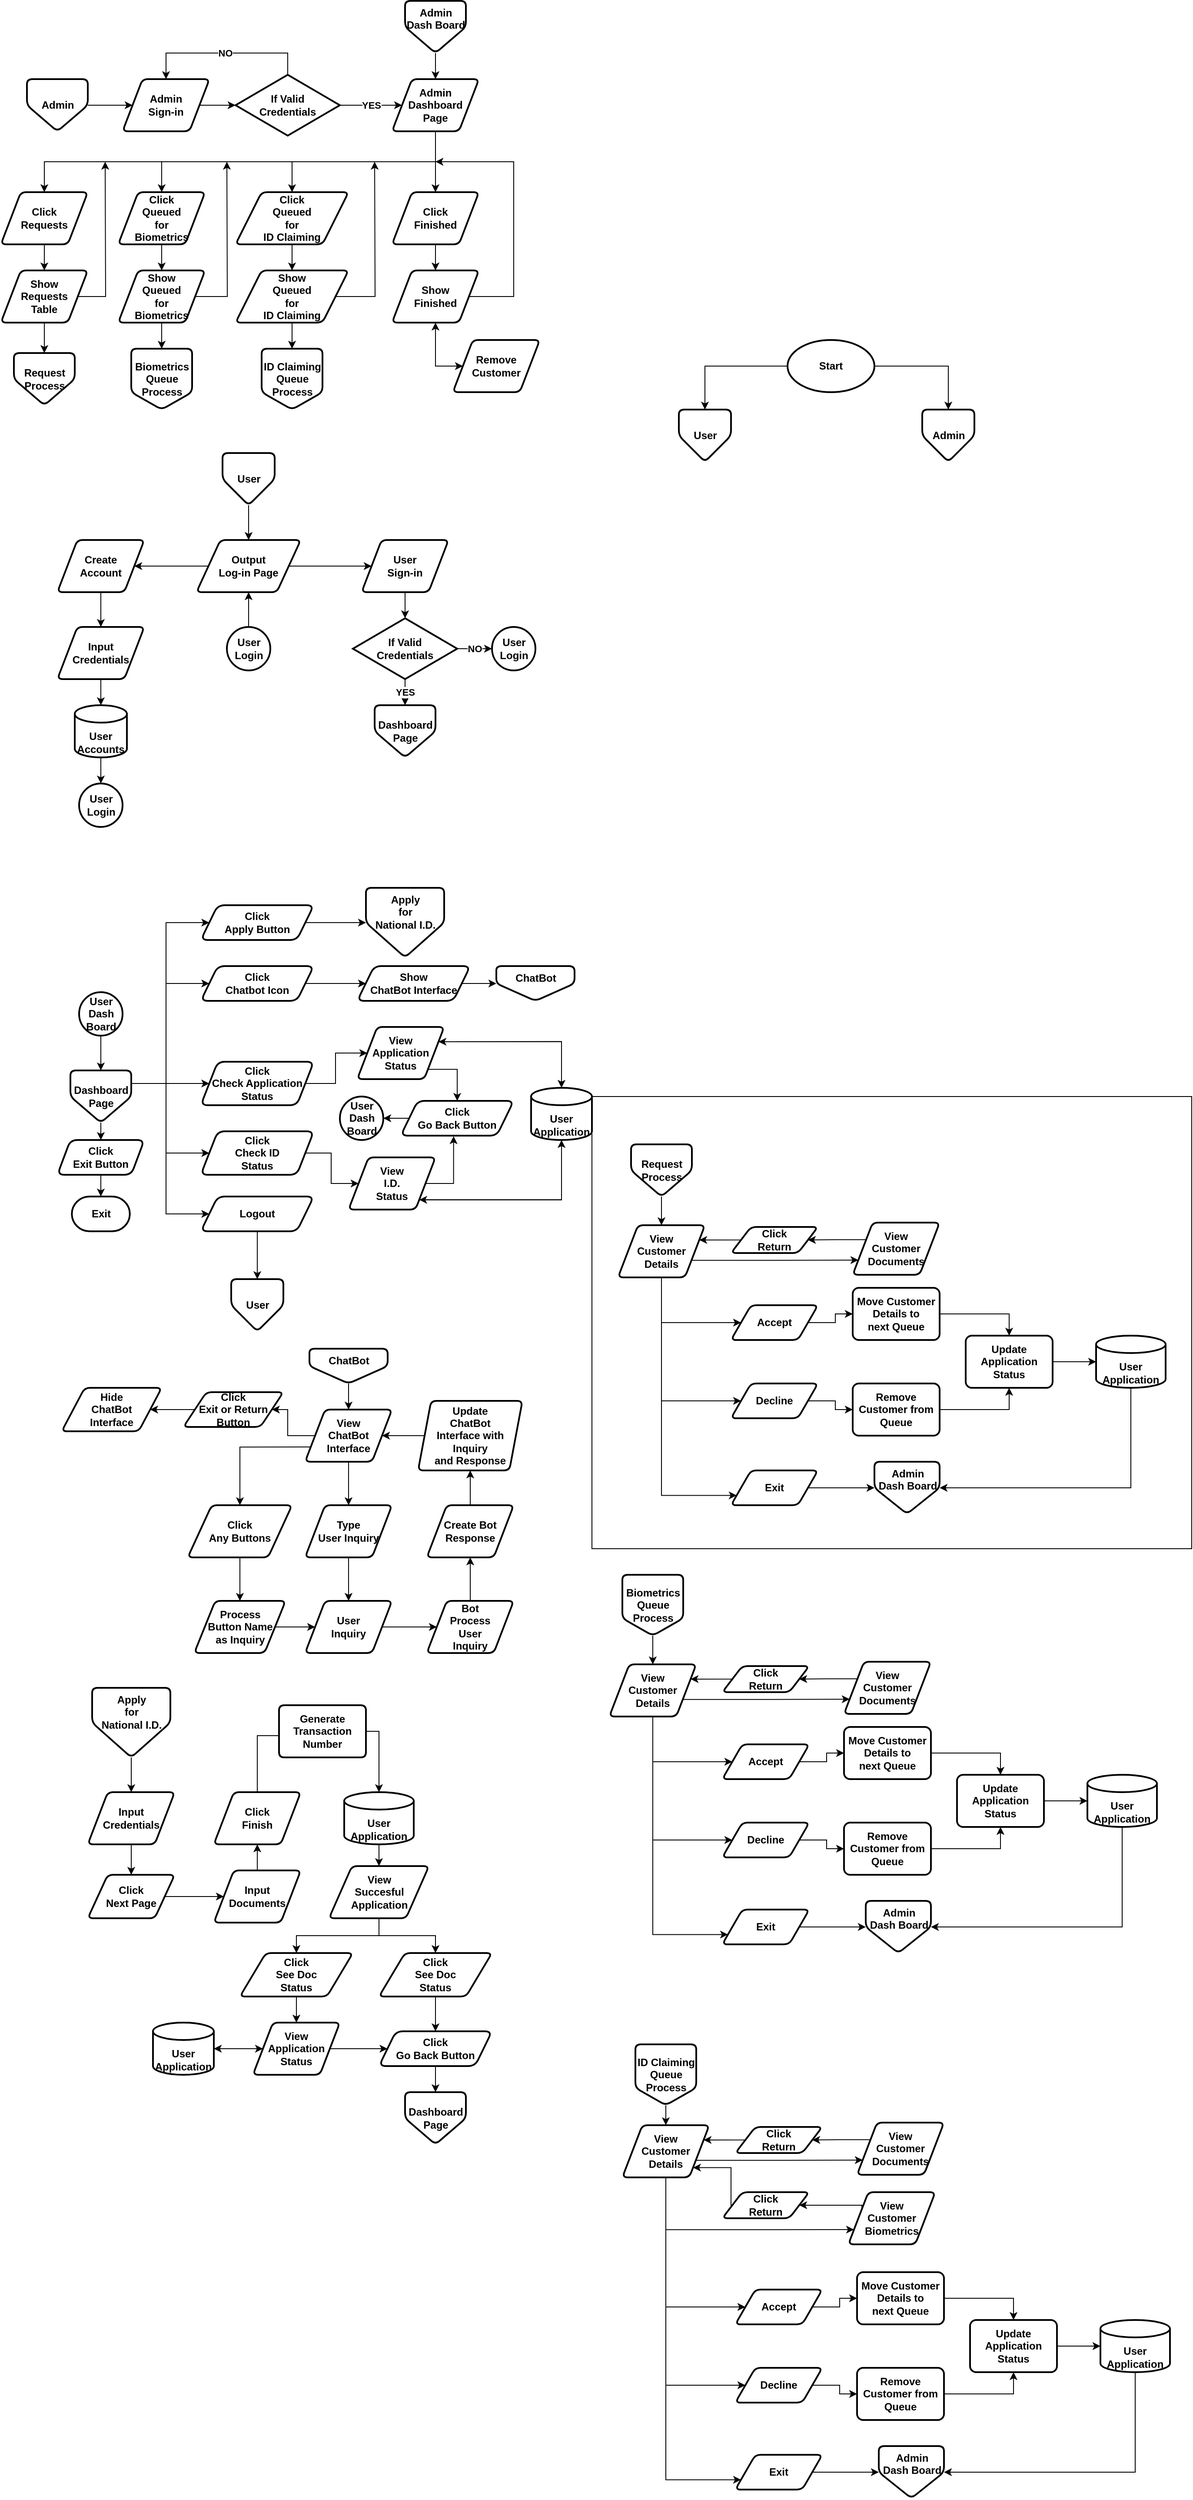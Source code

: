 <mxfile version="20.8.16" type="device"><diagram name="Page-1" id="-fJuvgut1ZH98osS5T1S"><mxGraphModel dx="5170" dy="3640" grid="1" gridSize="10" guides="1" tooltips="1" connect="1" arrows="1" fold="1" page="1" pageScale="1" pageWidth="850" pageHeight="1100" math="0" shadow="0"><root><mxCell id="0"/><mxCell id="1" parent="0"/><mxCell id="xNKfn-mNLjfckMwKC20--1" value="" style="rounded=0;whiteSpace=wrap;html=1;" vertex="1" parent="1"><mxGeometry x="150" y="950" width="690" height="520" as="geometry"/></mxCell><mxCell id="gof-QvfVgZEUv966glMV-46" style="edgeStyle=orthogonalEdgeStyle;rounded=0;orthogonalLoop=1;jettySize=auto;html=1;exitX=0.5;exitY=0;exitDx=0;exitDy=0;exitPerimeter=0;entryX=0.25;entryY=1;entryDx=0;entryDy=0;" parent="1" edge="1"><mxGeometry relative="1" as="geometry"><mxPoint x="195" y="930" as="targetPoint"/></mxGeometry></mxCell><mxCell id="gof-QvfVgZEUv966glMV-45" style="edgeStyle=orthogonalEdgeStyle;rounded=0;orthogonalLoop=1;jettySize=auto;html=1;exitX=0.25;exitY=1;exitDx=0;exitDy=0;entryX=0.5;entryY=0;entryDx=0;entryDy=0;entryPerimeter=0;" parent="1" edge="1"><mxGeometry relative="1" as="geometry"><mxPoint x="195" y="930" as="sourcePoint"/></mxGeometry></mxCell><mxCell id="gof-QvfVgZEUv966glMV-48" style="edgeStyle=orthogonalEdgeStyle;rounded=0;orthogonalLoop=1;jettySize=auto;html=1;exitX=0.5;exitY=1;exitDx=0;exitDy=0;entryX=0.5;entryY=0;entryDx=0;entryDy=0;entryPerimeter=0;" parent="1" edge="1"><mxGeometry relative="1" as="geometry"><mxPoint x="220" y="930" as="sourcePoint"/></mxGeometry></mxCell><mxCell id="gof-QvfVgZEUv966glMV-54" style="edgeStyle=orthogonalEdgeStyle;rounded=0;orthogonalLoop=1;jettySize=auto;html=1;exitX=0.25;exitY=1;exitDx=0;exitDy=0;entryX=0.5;entryY=0;entryDx=0;entryDy=0;entryPerimeter=0;" parent="1" edge="1"><mxGeometry relative="1" as="geometry"><mxPoint x="375" y="930" as="sourcePoint"/></mxGeometry></mxCell><mxCell id="gof-QvfVgZEUv966glMV-55" style="edgeStyle=orthogonalEdgeStyle;rounded=0;orthogonalLoop=1;jettySize=auto;html=1;exitX=0.5;exitY=1;exitDx=0;exitDy=0;entryX=0.5;entryY=0;entryDx=0;entryDy=0;entryPerimeter=0;" parent="1" edge="1"><mxGeometry relative="1" as="geometry"><mxPoint x="400" y="930" as="sourcePoint"/></mxGeometry></mxCell><mxCell id="gof-QvfVgZEUv966glMV-137" value="" style="group" parent="1" vertex="1" connectable="0"><mxGeometry x="-460" y="1240" width="530" height="350" as="geometry"/></mxCell><mxCell id="gof-QvfVgZEUv966glMV-108" value="ChatBot" style="verticalLabelPosition=middle;verticalAlign=top;html=1;shape=offPageConnector;rounded=1;size=0.5;labelPosition=center;align=center;fontStyle=1;strokeWidth=2;arcSize=12;container=0;" parent="gof-QvfVgZEUv966glMV-137" vertex="1"><mxGeometry x="285" width="90" height="40" as="geometry"/></mxCell><mxCell id="gof-QvfVgZEUv966glMV-110" value="View&lt;br&gt;ChatBot&lt;br&gt;Interface" style="shape=parallelogram;html=1;strokeWidth=2;perimeter=parallelogramPerimeter;whiteSpace=wrap;rounded=1;arcSize=12;size=0.23;fontStyle=1" parent="gof-QvfVgZEUv966glMV-137" vertex="1"><mxGeometry x="280" y="70" width="100" height="60" as="geometry"/></mxCell><mxCell id="gof-QvfVgZEUv966glMV-111" style="edgeStyle=orthogonalEdgeStyle;rounded=0;orthogonalLoop=1;jettySize=auto;html=1;exitX=0.5;exitY=1;exitDx=0;exitDy=0;entryX=0.5;entryY=0;entryDx=0;entryDy=0;" parent="gof-QvfVgZEUv966glMV-137" source="gof-QvfVgZEUv966glMV-108" target="gof-QvfVgZEUv966glMV-110" edge="1"><mxGeometry relative="1" as="geometry"/></mxCell><mxCell id="gof-QvfVgZEUv966glMV-112" value="Click&lt;br&gt;Any Buttons" style="shape=parallelogram;html=1;strokeWidth=2;perimeter=parallelogramPerimeter;whiteSpace=wrap;rounded=1;arcSize=12;size=0.23;fontStyle=1" parent="gof-QvfVgZEUv966glMV-137" vertex="1"><mxGeometry x="145" y="180" width="120" height="60" as="geometry"/></mxCell><mxCell id="gof-QvfVgZEUv966glMV-113" style="edgeStyle=orthogonalEdgeStyle;rounded=0;orthogonalLoop=1;jettySize=auto;html=1;exitX=0;exitY=0.75;exitDx=0;exitDy=0;entryX=0.5;entryY=0;entryDx=0;entryDy=0;" parent="gof-QvfVgZEUv966glMV-137" source="gof-QvfVgZEUv966glMV-110" target="gof-QvfVgZEUv966glMV-112" edge="1"><mxGeometry relative="1" as="geometry"/></mxCell><mxCell id="gof-QvfVgZEUv966glMV-114" value="Process&lt;br&gt;Button Name&lt;br&gt;as Inquiry" style="shape=parallelogram;html=1;strokeWidth=2;perimeter=parallelogramPerimeter;whiteSpace=wrap;rounded=1;arcSize=12;size=0.23;fontStyle=1" parent="gof-QvfVgZEUv966glMV-137" vertex="1"><mxGeometry x="152.5" y="290" width="105" height="60" as="geometry"/></mxCell><mxCell id="gof-QvfVgZEUv966glMV-121" style="edgeStyle=orthogonalEdgeStyle;rounded=0;orthogonalLoop=1;jettySize=auto;html=1;exitX=0.5;exitY=1;exitDx=0;exitDy=0;entryX=0.5;entryY=0;entryDx=0;entryDy=0;" parent="gof-QvfVgZEUv966glMV-137" source="gof-QvfVgZEUv966glMV-112" target="gof-QvfVgZEUv966glMV-114" edge="1"><mxGeometry relative="1" as="geometry"/></mxCell><mxCell id="gof-QvfVgZEUv966glMV-115" value="User&lt;br&gt;Inquiry" style="shape=parallelogram;html=1;strokeWidth=2;perimeter=parallelogramPerimeter;whiteSpace=wrap;rounded=1;arcSize=12;size=0.23;fontStyle=1" parent="gof-QvfVgZEUv966glMV-137" vertex="1"><mxGeometry x="280" y="290" width="100" height="60" as="geometry"/></mxCell><mxCell id="gof-QvfVgZEUv966glMV-122" style="edgeStyle=orthogonalEdgeStyle;rounded=0;orthogonalLoop=1;jettySize=auto;html=1;exitX=1;exitY=0.5;exitDx=0;exitDy=0;entryX=0;entryY=0.5;entryDx=0;entryDy=0;" parent="gof-QvfVgZEUv966glMV-137" source="gof-QvfVgZEUv966glMV-114" target="gof-QvfVgZEUv966glMV-115" edge="1"><mxGeometry relative="1" as="geometry"/></mxCell><mxCell id="gof-QvfVgZEUv966glMV-123" value="" style="edgeStyle=orthogonalEdgeStyle;rounded=0;orthogonalLoop=1;jettySize=auto;html=1;" parent="gof-QvfVgZEUv966glMV-137" source="gof-QvfVgZEUv966glMV-116" target="gof-QvfVgZEUv966glMV-115" edge="1"><mxGeometry relative="1" as="geometry"/></mxCell><mxCell id="gof-QvfVgZEUv966glMV-116" value="Type&lt;br&gt;User Inquiry" style="shape=parallelogram;html=1;strokeWidth=2;perimeter=parallelogramPerimeter;whiteSpace=wrap;rounded=1;arcSize=12;size=0.23;fontStyle=1" parent="gof-QvfVgZEUv966glMV-137" vertex="1"><mxGeometry x="280" y="180" width="100" height="60" as="geometry"/></mxCell><mxCell id="gof-QvfVgZEUv966glMV-124" value="" style="edgeStyle=orthogonalEdgeStyle;rounded=0;orthogonalLoop=1;jettySize=auto;html=1;" parent="gof-QvfVgZEUv966glMV-137" source="gof-QvfVgZEUv966glMV-110" target="gof-QvfVgZEUv966glMV-116" edge="1"><mxGeometry relative="1" as="geometry"/></mxCell><mxCell id="gof-QvfVgZEUv966glMV-117" value="Bot&lt;br&gt;Process&lt;br&gt;User&lt;br&gt;Inquiry" style="shape=parallelogram;html=1;strokeWidth=2;perimeter=parallelogramPerimeter;whiteSpace=wrap;rounded=1;arcSize=12;size=0.23;fontStyle=1" parent="gof-QvfVgZEUv966glMV-137" vertex="1"><mxGeometry x="420" y="290" width="100" height="60" as="geometry"/></mxCell><mxCell id="gof-QvfVgZEUv966glMV-125" value="" style="edgeStyle=orthogonalEdgeStyle;rounded=0;orthogonalLoop=1;jettySize=auto;html=1;" parent="gof-QvfVgZEUv966glMV-137" source="gof-QvfVgZEUv966glMV-115" target="gof-QvfVgZEUv966glMV-117" edge="1"><mxGeometry relative="1" as="geometry"/></mxCell><mxCell id="gof-QvfVgZEUv966glMV-118" value="Create Bot&lt;br&gt;Response" style="shape=parallelogram;html=1;strokeWidth=2;perimeter=parallelogramPerimeter;whiteSpace=wrap;rounded=1;arcSize=12;size=0.23;fontStyle=1" parent="gof-QvfVgZEUv966glMV-137" vertex="1"><mxGeometry x="420" y="180" width="100" height="60" as="geometry"/></mxCell><mxCell id="gof-QvfVgZEUv966glMV-126" value="" style="edgeStyle=orthogonalEdgeStyle;rounded=0;orthogonalLoop=1;jettySize=auto;html=1;" parent="gof-QvfVgZEUv966glMV-137" source="gof-QvfVgZEUv966glMV-117" target="gof-QvfVgZEUv966glMV-118" edge="1"><mxGeometry relative="1" as="geometry"/></mxCell><mxCell id="gof-QvfVgZEUv966glMV-128" value="" style="edgeStyle=orthogonalEdgeStyle;rounded=0;orthogonalLoop=1;jettySize=auto;html=1;" parent="gof-QvfVgZEUv966glMV-137" source="gof-QvfVgZEUv966glMV-119" target="gof-QvfVgZEUv966glMV-110" edge="1"><mxGeometry relative="1" as="geometry"/></mxCell><mxCell id="gof-QvfVgZEUv966glMV-119" value="Update&lt;br&gt;ChatBot&lt;br&gt;Interface with&lt;br&gt;Inquiry &lt;br&gt;and Response" style="shape=parallelogram;html=1;strokeWidth=2;perimeter=parallelogramPerimeter;whiteSpace=wrap;rounded=1;arcSize=12;size=0.125;fontStyle=1" parent="gof-QvfVgZEUv966glMV-137" vertex="1"><mxGeometry x="410" y="60" width="120" height="80" as="geometry"/></mxCell><mxCell id="gof-QvfVgZEUv966glMV-127" value="" style="edgeStyle=orthogonalEdgeStyle;rounded=0;orthogonalLoop=1;jettySize=auto;html=1;" parent="gof-QvfVgZEUv966glMV-137" source="gof-QvfVgZEUv966glMV-118" target="gof-QvfVgZEUv966glMV-119" edge="1"><mxGeometry relative="1" as="geometry"/></mxCell><mxCell id="gof-QvfVgZEUv966glMV-129" value="Click&lt;br&gt;Exit or Return&lt;br&gt;Button" style="shape=parallelogram;html=1;strokeWidth=2;perimeter=parallelogramPerimeter;whiteSpace=wrap;rounded=1;arcSize=12;size=0.23;fontStyle=1" parent="gof-QvfVgZEUv966glMV-137" vertex="1"><mxGeometry x="140" y="50" width="115" height="40" as="geometry"/></mxCell><mxCell id="gof-QvfVgZEUv966glMV-135" value="" style="edgeStyle=orthogonalEdgeStyle;rounded=0;orthogonalLoop=1;jettySize=auto;html=1;" parent="gof-QvfVgZEUv966glMV-137" source="gof-QvfVgZEUv966glMV-110" target="gof-QvfVgZEUv966glMV-129" edge="1"><mxGeometry relative="1" as="geometry"/></mxCell><mxCell id="gof-QvfVgZEUv966glMV-134" value="Hide&lt;br&gt;ChatBot &lt;br&gt;Interface" style="shape=parallelogram;html=1;strokeWidth=2;perimeter=parallelogramPerimeter;whiteSpace=wrap;rounded=1;arcSize=12;size=0.23;fontStyle=1" parent="gof-QvfVgZEUv966glMV-137" vertex="1"><mxGeometry y="45" width="115" height="50" as="geometry"/></mxCell><mxCell id="gof-QvfVgZEUv966glMV-136" value="" style="edgeStyle=orthogonalEdgeStyle;rounded=0;orthogonalLoop=1;jettySize=auto;html=1;" parent="gof-QvfVgZEUv966glMV-137" source="gof-QvfVgZEUv966glMV-129" target="gof-QvfVgZEUv966glMV-134" edge="1"><mxGeometry relative="1" as="geometry"/></mxCell><mxCell id="gof-QvfVgZEUv966glMV-107" value="Apply&lt;br&gt;for&lt;br&gt;National I.D." style="verticalLabelPosition=middle;verticalAlign=top;html=1;shape=offPageConnector;rounded=1;size=0.5;labelPosition=center;align=center;fontStyle=1;strokeWidth=2;arcSize=12;container=0;" parent="1" vertex="1"><mxGeometry x="-425" y="1630" width="90" height="80" as="geometry"/></mxCell><mxCell id="gof-QvfVgZEUv966glMV-138" value="Input&lt;br&gt;Credentials" style="shape=parallelogram;html=1;strokeWidth=2;perimeter=parallelogramPerimeter;whiteSpace=wrap;rounded=1;arcSize=12;size=0.23;fontStyle=1" parent="1" vertex="1"><mxGeometry x="-430" y="1750" width="100" height="60" as="geometry"/></mxCell><mxCell id="gof-QvfVgZEUv966glMV-139" style="edgeStyle=orthogonalEdgeStyle;rounded=0;orthogonalLoop=1;jettySize=auto;html=1;exitX=0.5;exitY=1;exitDx=0;exitDy=0;entryX=0.5;entryY=0;entryDx=0;entryDy=0;" parent="1" source="gof-QvfVgZEUv966glMV-107" target="gof-QvfVgZEUv966glMV-138" edge="1"><mxGeometry relative="1" as="geometry"/></mxCell><mxCell id="gof-QvfVgZEUv966glMV-140" value="Click&lt;br&gt;Next Page" style="shape=parallelogram;html=1;strokeWidth=2;perimeter=parallelogramPerimeter;whiteSpace=wrap;rounded=1;arcSize=12;size=0.23;fontStyle=1" parent="1" vertex="1"><mxGeometry x="-430" y="1845" width="100" height="50" as="geometry"/></mxCell><mxCell id="gof-QvfVgZEUv966glMV-149" value="" style="edgeStyle=orthogonalEdgeStyle;rounded=0;orthogonalLoop=1;jettySize=auto;html=1;" parent="1" source="gof-QvfVgZEUv966glMV-138" target="gof-QvfVgZEUv966glMV-140" edge="1"><mxGeometry relative="1" as="geometry"/></mxCell><mxCell id="gof-QvfVgZEUv966glMV-142" value="Input&lt;br&gt;Documents" style="shape=parallelogram;html=1;strokeWidth=2;perimeter=parallelogramPerimeter;whiteSpace=wrap;rounded=1;arcSize=12;size=0.23;fontStyle=1" parent="1" vertex="1"><mxGeometry x="-285" y="1840" width="100" height="60" as="geometry"/></mxCell><mxCell id="gof-QvfVgZEUv966glMV-148" value="" style="edgeStyle=orthogonalEdgeStyle;rounded=0;orthogonalLoop=1;jettySize=auto;html=1;" parent="1" source="gof-QvfVgZEUv966glMV-140" target="gof-QvfVgZEUv966glMV-142" edge="1"><mxGeometry relative="1" as="geometry"/></mxCell><mxCell id="gof-QvfVgZEUv966glMV-183" style="edgeStyle=orthogonalEdgeStyle;rounded=0;orthogonalLoop=1;jettySize=auto;html=1;exitX=0.5;exitY=0;exitDx=0;exitDy=0;entryX=0.107;entryY=0.583;entryDx=0;entryDy=0;entryPerimeter=0;" parent="1" source="gof-QvfVgZEUv966glMV-144" target="gof-QvfVgZEUv966glMV-182" edge="1"><mxGeometry relative="1" as="geometry"><Array as="points"><mxPoint x="-235" y="1685"/></Array></mxGeometry></mxCell><mxCell id="gof-QvfVgZEUv966glMV-144" value="Click&lt;br&gt;Finish" style="shape=parallelogram;html=1;strokeWidth=2;perimeter=parallelogramPerimeter;whiteSpace=wrap;rounded=1;arcSize=12;size=0.23;fontStyle=1" parent="1" vertex="1"><mxGeometry x="-285" y="1750" width="100" height="60" as="geometry"/></mxCell><mxCell id="gof-QvfVgZEUv966glMV-147" value="" style="edgeStyle=orthogonalEdgeStyle;rounded=0;orthogonalLoop=1;jettySize=auto;html=1;" parent="1" source="gof-QvfVgZEUv966glMV-142" target="gof-QvfVgZEUv966glMV-144" edge="1"><mxGeometry relative="1" as="geometry"/></mxCell><mxCell id="gof-QvfVgZEUv966glMV-145" value="User&lt;br&gt;Application" style="strokeWidth=2;html=1;shape=mxgraph.flowchart.database;whiteSpace=wrap;verticalAlign=bottom;fontStyle=1" parent="1" vertex="1"><mxGeometry x="-135" y="1750" width="80" height="60" as="geometry"/></mxCell><mxCell id="gof-QvfVgZEUv966glMV-150" value="Dashboard&lt;br&gt;Page" style="verticalLabelPosition=middle;verticalAlign=middle;html=1;shape=offPageConnector;rounded=1;size=0.5;labelPosition=center;align=center;fontStyle=1;strokeWidth=2;arcSize=12;container=0;" parent="1" vertex="1"><mxGeometry x="-65" y="2095" width="70" height="60" as="geometry"/></mxCell><mxCell id="gof-QvfVgZEUv966glMV-151" value="View&lt;br&gt;Succesful&lt;br&gt;Application" style="shape=parallelogram;html=1;strokeWidth=2;perimeter=parallelogramPerimeter;whiteSpace=wrap;rounded=1;arcSize=12;size=0.23;fontStyle=1" parent="1" vertex="1"><mxGeometry x="-152.5" y="1835" width="115" height="60" as="geometry"/></mxCell><mxCell id="gof-QvfVgZEUv966glMV-155" value="" style="edgeStyle=orthogonalEdgeStyle;rounded=0;orthogonalLoop=1;jettySize=auto;html=1;" parent="1" source="gof-QvfVgZEUv966glMV-145" target="gof-QvfVgZEUv966glMV-151" edge="1"><mxGeometry relative="1" as="geometry"/></mxCell><mxCell id="gof-QvfVgZEUv966glMV-156" value="Click&lt;br&gt;See Doc&lt;br&gt;Status" style="shape=parallelogram;html=1;strokeWidth=2;perimeter=parallelogramPerimeter;whiteSpace=wrap;rounded=1;arcSize=12;size=0.23;fontStyle=1" parent="1" vertex="1"><mxGeometry x="-255" y="1935" width="130" height="50" as="geometry"/></mxCell><mxCell id="gof-QvfVgZEUv966glMV-161" style="edgeStyle=orthogonalEdgeStyle;rounded=0;orthogonalLoop=1;jettySize=auto;html=1;exitX=0.5;exitY=1;exitDx=0;exitDy=0;" parent="1" source="gof-QvfVgZEUv966glMV-151" target="gof-QvfVgZEUv966glMV-156" edge="1"><mxGeometry relative="1" as="geometry"/></mxCell><mxCell id="gof-QvfVgZEUv966glMV-157" value="Click&lt;br&gt;See Doc&lt;br&gt;Status" style="shape=parallelogram;html=1;strokeWidth=2;perimeter=parallelogramPerimeter;whiteSpace=wrap;rounded=1;arcSize=12;size=0.23;fontStyle=1" parent="1" vertex="1"><mxGeometry x="-95" y="1935" width="130" height="50" as="geometry"/></mxCell><mxCell id="gof-QvfVgZEUv966glMV-162" style="edgeStyle=orthogonalEdgeStyle;rounded=0;orthogonalLoop=1;jettySize=auto;html=1;exitX=0.5;exitY=1;exitDx=0;exitDy=0;entryX=0.5;entryY=0;entryDx=0;entryDy=0;" parent="1" source="gof-QvfVgZEUv966glMV-151" target="gof-QvfVgZEUv966glMV-157" edge="1"><mxGeometry relative="1" as="geometry"/></mxCell><mxCell id="gof-QvfVgZEUv966glMV-158" value="View&lt;br&gt;Application&lt;br&gt;Status" style="shape=parallelogram;html=1;strokeWidth=2;perimeter=parallelogramPerimeter;whiteSpace=wrap;rounded=1;arcSize=12;size=0.23;fontStyle=1;container=0;" parent="1" vertex="1"><mxGeometry x="-240" y="2015" width="100" height="60" as="geometry"/></mxCell><mxCell id="gof-QvfVgZEUv966glMV-164" style="edgeStyle=orthogonalEdgeStyle;rounded=0;orthogonalLoop=1;jettySize=auto;html=1;exitX=0.5;exitY=1;exitDx=0;exitDy=0;entryX=0.5;entryY=0;entryDx=0;entryDy=0;" parent="1" source="gof-QvfVgZEUv966glMV-156" target="gof-QvfVgZEUv966glMV-158" edge="1"><mxGeometry relative="1" as="geometry"><Array as="points"><mxPoint x="-190" y="2000"/><mxPoint x="-190" y="2000"/></Array></mxGeometry></mxCell><mxCell id="gof-QvfVgZEUv966glMV-167" style="edgeStyle=orthogonalEdgeStyle;rounded=0;orthogonalLoop=1;jettySize=auto;html=1;exitX=1;exitY=0.5;exitDx=0;exitDy=0;exitPerimeter=0;" parent="1" source="gof-QvfVgZEUv966glMV-159" target="gof-QvfVgZEUv966glMV-158" edge="1"><mxGeometry relative="1" as="geometry"/></mxCell><mxCell id="gof-QvfVgZEUv966glMV-159" value="User&lt;br&gt;Application" style="strokeWidth=2;html=1;shape=mxgraph.flowchart.database;whiteSpace=wrap;verticalAlign=bottom;fontStyle=1;container=0;" parent="1" vertex="1"><mxGeometry x="-355" y="2015" width="70" height="60" as="geometry"/></mxCell><mxCell id="gof-QvfVgZEUv966glMV-166" style="edgeStyle=orthogonalEdgeStyle;rounded=0;orthogonalLoop=1;jettySize=auto;html=1;exitX=0;exitY=0.5;exitDx=0;exitDy=0;entryX=1;entryY=0.5;entryDx=0;entryDy=0;entryPerimeter=0;" parent="1" source="gof-QvfVgZEUv966glMV-158" target="gof-QvfVgZEUv966glMV-159" edge="1"><mxGeometry relative="1" as="geometry"/></mxCell><mxCell id="gof-QvfVgZEUv966glMV-170" style="edgeStyle=orthogonalEdgeStyle;rounded=0;orthogonalLoop=1;jettySize=auto;html=1;exitX=0.5;exitY=1;exitDx=0;exitDy=0;entryX=0.5;entryY=0;entryDx=0;entryDy=0;" parent="1" source="gof-QvfVgZEUv966glMV-160" target="gof-QvfVgZEUv966glMV-150" edge="1"><mxGeometry relative="1" as="geometry"/></mxCell><mxCell id="gof-QvfVgZEUv966glMV-160" value="Click&lt;br&gt;Go Back Button" style="shape=parallelogram;html=1;strokeWidth=2;perimeter=parallelogramPerimeter;whiteSpace=wrap;rounded=1;arcSize=16;size=0.15;fontStyle=1;container=0;" parent="1" vertex="1"><mxGeometry x="-95" y="2025" width="130" height="40" as="geometry"/></mxCell><mxCell id="gof-QvfVgZEUv966glMV-169" style="edgeStyle=orthogonalEdgeStyle;rounded=0;orthogonalLoop=1;jettySize=auto;html=1;exitX=0.5;exitY=1;exitDx=0;exitDy=0;entryX=0.5;entryY=0;entryDx=0;entryDy=0;" parent="1" source="gof-QvfVgZEUv966glMV-157" target="gof-QvfVgZEUv966glMV-160" edge="1"><mxGeometry relative="1" as="geometry"/></mxCell><mxCell id="gof-QvfVgZEUv966glMV-168" style="edgeStyle=orthogonalEdgeStyle;rounded=0;orthogonalLoop=1;jettySize=auto;html=1;exitX=1;exitY=0.5;exitDx=0;exitDy=0;entryX=0;entryY=0.5;entryDx=0;entryDy=0;" parent="1" source="gof-QvfVgZEUv966glMV-158" target="gof-QvfVgZEUv966glMV-160" edge="1"><mxGeometry relative="1" as="geometry"/></mxCell><mxCell id="gof-QvfVgZEUv966glMV-184" style="edgeStyle=orthogonalEdgeStyle;rounded=0;orthogonalLoop=1;jettySize=auto;html=1;exitX=1;exitY=0.5;exitDx=0;exitDy=0;entryX=0.5;entryY=0;entryDx=0;entryDy=0;entryPerimeter=0;" parent="1" source="gof-QvfVgZEUv966glMV-182" target="gof-QvfVgZEUv966glMV-145" edge="1"><mxGeometry relative="1" as="geometry"><Array as="points"><mxPoint x="-95" y="1680"/></Array></mxGeometry></mxCell><mxCell id="gof-QvfVgZEUv966glMV-182" value="Generate&lt;br&gt;Transaction&lt;br&gt;Number" style="shape=parallelogram;html=1;strokeWidth=2;perimeter=parallelogramPerimeter;whiteSpace=wrap;rounded=1;arcSize=12;size=0;fontStyle=1" parent="1" vertex="1"><mxGeometry x="-210" y="1650" width="100" height="60" as="geometry"/></mxCell><mxCell id="gof-QvfVgZEUv966glMV-256" value="" style="group" parent="1" vertex="1" connectable="0"><mxGeometry x="-530" y="-310" width="620" height="470" as="geometry"/></mxCell><mxCell id="gof-QvfVgZEUv966glMV-109" value="Admin" style="verticalLabelPosition=middle;verticalAlign=middle;html=1;shape=offPageConnector;rounded=1;size=0.5;labelPosition=center;align=center;fontStyle=1;strokeWidth=2;arcSize=12;" parent="gof-QvfVgZEUv966glMV-256" vertex="1"><mxGeometry x="30" y="90" width="70" height="60" as="geometry"/></mxCell><mxCell id="gof-QvfVgZEUv966glMV-172" value="Admin&lt;br&gt;Sign-in" style="shape=parallelogram;html=1;strokeWidth=2;perimeter=parallelogramPerimeter;whiteSpace=wrap;rounded=1;arcSize=12;size=0.23;fontStyle=1" parent="gof-QvfVgZEUv966glMV-256" vertex="1"><mxGeometry x="140" y="90" width="100" height="60" as="geometry"/></mxCell><mxCell id="gof-QvfVgZEUv966glMV-175" value="" style="edgeStyle=orthogonalEdgeStyle;rounded=0;orthogonalLoop=1;jettySize=auto;html=1;" parent="gof-QvfVgZEUv966glMV-256" source="gof-QvfVgZEUv966glMV-109" target="gof-QvfVgZEUv966glMV-172" edge="1"><mxGeometry relative="1" as="geometry"/></mxCell><mxCell id="gof-QvfVgZEUv966glMV-178" value="NO" style="edgeStyle=orthogonalEdgeStyle;rounded=0;orthogonalLoop=1;jettySize=auto;html=1;exitX=0.5;exitY=0;exitDx=0;exitDy=0;exitPerimeter=0;entryX=0.5;entryY=0;entryDx=0;entryDy=0;fontStyle=1" parent="gof-QvfVgZEUv966glMV-256" source="gof-QvfVgZEUv966glMV-173" target="gof-QvfVgZEUv966glMV-172" edge="1"><mxGeometry relative="1" as="geometry"><Array as="points"><mxPoint x="330" y="60"/><mxPoint x="190" y="60"/></Array></mxGeometry></mxCell><mxCell id="gof-QvfVgZEUv966glMV-173" value="If Valid &lt;br&gt;Credentials" style="strokeWidth=2;html=1;shape=mxgraph.flowchart.decision;whiteSpace=wrap;fontStyle=1" parent="gof-QvfVgZEUv966glMV-256" vertex="1"><mxGeometry x="270" y="85" width="120" height="70" as="geometry"/></mxCell><mxCell id="gof-QvfVgZEUv966glMV-176" value="" style="edgeStyle=orthogonalEdgeStyle;rounded=0;orthogonalLoop=1;jettySize=auto;html=1;" parent="gof-QvfVgZEUv966glMV-256" source="gof-QvfVgZEUv966glMV-172" target="gof-QvfVgZEUv966glMV-173" edge="1"><mxGeometry relative="1" as="geometry"/></mxCell><mxCell id="gof-QvfVgZEUv966glMV-180" value="Admin&lt;br&gt;Dashboard&lt;br&gt;Page" style="shape=parallelogram;html=1;strokeWidth=2;perimeter=parallelogramPerimeter;whiteSpace=wrap;rounded=1;arcSize=12;size=0.23;fontStyle=1" parent="gof-QvfVgZEUv966glMV-256" vertex="1"><mxGeometry x="450" y="90" width="100" height="60" as="geometry"/></mxCell><mxCell id="gof-QvfVgZEUv966glMV-179" value="YES" style="edgeStyle=orthogonalEdgeStyle;rounded=0;orthogonalLoop=1;jettySize=auto;html=1;fontStyle=1;exitX=1;exitY=0.5;exitDx=0;exitDy=0;exitPerimeter=0;entryX=0;entryY=0.5;entryDx=0;entryDy=0;" parent="gof-QvfVgZEUv966glMV-256" source="gof-QvfVgZEUv966glMV-173" target="gof-QvfVgZEUv966glMV-180" edge="1"><mxGeometry relative="1" as="geometry"><mxPoint x="220" y="320" as="targetPoint"/></mxGeometry></mxCell><mxCell id="gof-QvfVgZEUv966glMV-181" value="Click&lt;br&gt;Requests" style="shape=parallelogram;html=1;strokeWidth=2;perimeter=parallelogramPerimeter;whiteSpace=wrap;rounded=1;arcSize=12;size=0.23;fontStyle=1" parent="gof-QvfVgZEUv966glMV-256" vertex="1"><mxGeometry y="220" width="100" height="60" as="geometry"/></mxCell><mxCell id="gof-QvfVgZEUv966glMV-191" style="edgeStyle=orthogonalEdgeStyle;rounded=0;orthogonalLoop=1;jettySize=auto;html=1;exitX=0.5;exitY=1;exitDx=0;exitDy=0;" parent="gof-QvfVgZEUv966glMV-256" source="gof-QvfVgZEUv966glMV-180" target="gof-QvfVgZEUv966glMV-181" edge="1"><mxGeometry relative="1" as="geometry"/></mxCell><mxCell id="gof-QvfVgZEUv966glMV-185" value="Click&lt;br&gt;Queued&lt;br&gt;for&lt;br&gt;Biometrics" style="shape=parallelogram;html=1;strokeWidth=2;perimeter=parallelogramPerimeter;whiteSpace=wrap;rounded=1;arcSize=12;size=0.23;fontStyle=1" parent="gof-QvfVgZEUv966glMV-256" vertex="1"><mxGeometry x="135" y="220" width="100" height="60" as="geometry"/></mxCell><mxCell id="gof-QvfVgZEUv966glMV-190" style="edgeStyle=orthogonalEdgeStyle;rounded=0;orthogonalLoop=1;jettySize=auto;html=1;exitX=0.5;exitY=1;exitDx=0;exitDy=0;entryX=0.5;entryY=0;entryDx=0;entryDy=0;" parent="gof-QvfVgZEUv966glMV-256" source="gof-QvfVgZEUv966glMV-180" target="gof-QvfVgZEUv966glMV-185" edge="1"><mxGeometry relative="1" as="geometry"/></mxCell><mxCell id="gof-QvfVgZEUv966glMV-186" value="Click&lt;br&gt;Queued&lt;br&gt;for&lt;br&gt;ID Claiming" style="shape=parallelogram;html=1;strokeWidth=2;perimeter=parallelogramPerimeter;whiteSpace=wrap;rounded=1;arcSize=12;size=0.231;fontStyle=1" parent="gof-QvfVgZEUv966glMV-256" vertex="1"><mxGeometry x="270" y="220" width="130" height="60" as="geometry"/></mxCell><mxCell id="gof-QvfVgZEUv966glMV-189" style="edgeStyle=orthogonalEdgeStyle;rounded=0;orthogonalLoop=1;jettySize=auto;html=1;exitX=0.5;exitY=1;exitDx=0;exitDy=0;" parent="gof-QvfVgZEUv966glMV-256" source="gof-QvfVgZEUv966glMV-180" target="gof-QvfVgZEUv966glMV-186" edge="1"><mxGeometry relative="1" as="geometry"/></mxCell><mxCell id="gof-QvfVgZEUv966glMV-187" value="Click&lt;br&gt;Finished" style="shape=parallelogram;html=1;strokeWidth=2;perimeter=parallelogramPerimeter;whiteSpace=wrap;rounded=1;arcSize=12;size=0.23;fontStyle=1" parent="gof-QvfVgZEUv966glMV-256" vertex="1"><mxGeometry x="450" y="220" width="100" height="60" as="geometry"/></mxCell><mxCell id="gof-QvfVgZEUv966glMV-188" style="edgeStyle=orthogonalEdgeStyle;rounded=0;orthogonalLoop=1;jettySize=auto;html=1;exitX=0.5;exitY=1;exitDx=0;exitDy=0;entryX=0.5;entryY=0;entryDx=0;entryDy=0;" parent="gof-QvfVgZEUv966glMV-256" source="gof-QvfVgZEUv966glMV-180" target="gof-QvfVgZEUv966glMV-187" edge="1"><mxGeometry relative="1" as="geometry"/></mxCell><mxCell id="gof-QvfVgZEUv966glMV-214" style="edgeStyle=orthogonalEdgeStyle;rounded=0;orthogonalLoop=1;jettySize=auto;html=1;exitX=1;exitY=0.5;exitDx=0;exitDy=0;endArrow=classic;endFill=1;" parent="gof-QvfVgZEUv966glMV-256" source="gof-QvfVgZEUv966glMV-192" edge="1"><mxGeometry relative="1" as="geometry"><mxPoint x="120" y="185" as="targetPoint"/><mxPoint x="88.5" y="345" as="sourcePoint"/></mxGeometry></mxCell><mxCell id="gof-QvfVgZEUv966glMV-192" value="Show&lt;br&gt;Requests&lt;br&gt;Table" style="shape=parallelogram;html=1;strokeWidth=2;perimeter=parallelogramPerimeter;whiteSpace=wrap;rounded=1;arcSize=12;size=0.23;fontStyle=1" parent="gof-QvfVgZEUv966glMV-256" vertex="1"><mxGeometry y="310" width="100" height="60" as="geometry"/></mxCell><mxCell id="gof-QvfVgZEUv966glMV-201" value="" style="edgeStyle=orthogonalEdgeStyle;rounded=0;orthogonalLoop=1;jettySize=auto;html=1;" parent="gof-QvfVgZEUv966glMV-256" source="gof-QvfVgZEUv966glMV-181" target="gof-QvfVgZEUv966glMV-192" edge="1"><mxGeometry relative="1" as="geometry"/></mxCell><mxCell id="gof-QvfVgZEUv966glMV-213" style="edgeStyle=orthogonalEdgeStyle;rounded=0;orthogonalLoop=1;jettySize=auto;html=1;exitX=1;exitY=0.5;exitDx=0;exitDy=0;endArrow=classic;endFill=1;" parent="gof-QvfVgZEUv966glMV-256" source="gof-QvfVgZEUv966glMV-193" edge="1"><mxGeometry relative="1" as="geometry"><mxPoint x="260" y="185" as="targetPoint"/><mxPoint x="223.5" y="345" as="sourcePoint"/></mxGeometry></mxCell><mxCell id="gof-QvfVgZEUv966glMV-193" value="Show&lt;br&gt;Queued&lt;br&gt;for&lt;br&gt;Biometrics" style="shape=parallelogram;html=1;strokeWidth=2;perimeter=parallelogramPerimeter;whiteSpace=wrap;rounded=1;arcSize=12;size=0.23;fontStyle=1" parent="gof-QvfVgZEUv966glMV-256" vertex="1"><mxGeometry x="135" y="310" width="100" height="60" as="geometry"/></mxCell><mxCell id="gof-QvfVgZEUv966glMV-200" value="" style="edgeStyle=orthogonalEdgeStyle;rounded=0;orthogonalLoop=1;jettySize=auto;html=1;" parent="gof-QvfVgZEUv966glMV-256" source="gof-QvfVgZEUv966glMV-185" target="gof-QvfVgZEUv966glMV-193" edge="1"><mxGeometry relative="1" as="geometry"/></mxCell><mxCell id="gof-QvfVgZEUv966glMV-212" style="edgeStyle=orthogonalEdgeStyle;rounded=0;orthogonalLoop=1;jettySize=auto;html=1;exitX=1;exitY=0.5;exitDx=0;exitDy=0;endArrow=classic;endFill=1;" parent="gof-QvfVgZEUv966glMV-256" source="gof-QvfVgZEUv966glMV-194" edge="1"><mxGeometry relative="1" as="geometry"><mxPoint x="430" y="185" as="targetPoint"/><mxPoint x="379.828" y="355.345" as="sourcePoint"/></mxGeometry></mxCell><mxCell id="gof-QvfVgZEUv966glMV-194" value="Show&lt;br&gt;Queued&lt;br&gt;for&lt;br&gt;ID Claiming" style="shape=parallelogram;html=1;strokeWidth=2;perimeter=parallelogramPerimeter;whiteSpace=wrap;rounded=1;arcSize=12;size=0.231;fontStyle=1" parent="gof-QvfVgZEUv966glMV-256" vertex="1"><mxGeometry x="270" y="310" width="130" height="60" as="geometry"/></mxCell><mxCell id="gof-QvfVgZEUv966glMV-197" value="" style="edgeStyle=orthogonalEdgeStyle;rounded=0;orthogonalLoop=1;jettySize=auto;html=1;" parent="gof-QvfVgZEUv966glMV-256" source="gof-QvfVgZEUv966glMV-186" target="gof-QvfVgZEUv966glMV-194" edge="1"><mxGeometry relative="1" as="geometry"/></mxCell><mxCell id="gof-QvfVgZEUv966glMV-211" style="edgeStyle=orthogonalEdgeStyle;rounded=0;orthogonalLoop=1;jettySize=auto;html=1;exitX=1;exitY=0.5;exitDx=0;exitDy=0;endArrow=classic;endFill=1;" parent="gof-QvfVgZEUv966glMV-256" source="gof-QvfVgZEUv966glMV-195" edge="1"><mxGeometry relative="1" as="geometry"><mxPoint x="500" y="185" as="targetPoint"/><mxPoint x="538.5" y="335" as="sourcePoint"/><Array as="points"><mxPoint x="590" y="340"/><mxPoint x="590" y="185"/></Array></mxGeometry></mxCell><mxCell id="gof-QvfVgZEUv966glMV-195" value="Show&lt;br&gt;Finished" style="shape=parallelogram;html=1;strokeWidth=2;perimeter=parallelogramPerimeter;whiteSpace=wrap;rounded=1;arcSize=12;size=0.23;fontStyle=1" parent="gof-QvfVgZEUv966glMV-256" vertex="1"><mxGeometry x="450" y="310" width="100" height="60" as="geometry"/></mxCell><mxCell id="gof-QvfVgZEUv966glMV-196" style="edgeStyle=orthogonalEdgeStyle;rounded=0;orthogonalLoop=1;jettySize=auto;html=1;exitX=0.5;exitY=1;exitDx=0;exitDy=0;entryX=0.5;entryY=0;entryDx=0;entryDy=0;" parent="gof-QvfVgZEUv966glMV-256" source="gof-QvfVgZEUv966glMV-187" target="gof-QvfVgZEUv966glMV-195" edge="1"><mxGeometry relative="1" as="geometry"/></mxCell><mxCell id="gof-QvfVgZEUv966glMV-226" style="edgeStyle=orthogonalEdgeStyle;rounded=0;orthogonalLoop=1;jettySize=auto;html=1;exitX=0;exitY=0.5;exitDx=0;exitDy=0;entryX=0.5;entryY=1;entryDx=0;entryDy=0;endArrow=classic;endFill=1;" parent="gof-QvfVgZEUv966glMV-256" source="gof-QvfVgZEUv966glMV-207" target="gof-QvfVgZEUv966glMV-195" edge="1"><mxGeometry relative="1" as="geometry"><Array as="points"><mxPoint x="500" y="420"/></Array></mxGeometry></mxCell><mxCell id="gof-QvfVgZEUv966glMV-207" value="&lt;b&gt;Remove&lt;br&gt;Customer&lt;br&gt;&lt;/b&gt;" style="shape=parallelogram;html=1;strokeWidth=2;perimeter=parallelogramPerimeter;whiteSpace=wrap;rounded=1;arcSize=12;size=0.23;" parent="gof-QvfVgZEUv966glMV-256" vertex="1"><mxGeometry x="520" y="390" width="100" height="60" as="geometry"/></mxCell><mxCell id="gof-QvfVgZEUv966glMV-225" style="edgeStyle=orthogonalEdgeStyle;rounded=0;orthogonalLoop=1;jettySize=auto;html=1;exitX=0.5;exitY=1;exitDx=0;exitDy=0;entryX=0;entryY=0.5;entryDx=0;entryDy=0;endArrow=classic;endFill=1;" parent="gof-QvfVgZEUv966glMV-256" source="gof-QvfVgZEUv966glMV-195" target="gof-QvfVgZEUv966glMV-207" edge="1"><mxGeometry relative="1" as="geometry"><Array as="points"><mxPoint x="500" y="420"/></Array></mxGeometry></mxCell><mxCell id="gof-QvfVgZEUv966glMV-254" style="edgeStyle=orthogonalEdgeStyle;rounded=0;orthogonalLoop=1;jettySize=auto;html=1;exitX=0.5;exitY=1;exitDx=0;exitDy=0;endArrow=classic;endFill=1;" parent="gof-QvfVgZEUv966glMV-256" source="gof-QvfVgZEUv966glMV-255" target="gof-QvfVgZEUv966glMV-180" edge="1"><mxGeometry relative="1" as="geometry"><mxPoint x="500" y="50" as="sourcePoint"/><Array as="points"/></mxGeometry></mxCell><mxCell id="gof-QvfVgZEUv966glMV-241" value="Request&lt;br&gt;Process" style="verticalLabelPosition=middle;verticalAlign=middle;html=1;shape=offPageConnector;rounded=1;size=0.5;labelPosition=center;align=center;fontStyle=1;strokeWidth=2;arcSize=12;" parent="gof-QvfVgZEUv966glMV-256" vertex="1"><mxGeometry x="15" y="405" width="70" height="60" as="geometry"/></mxCell><mxCell id="gof-QvfVgZEUv966glMV-247" style="edgeStyle=orthogonalEdgeStyle;rounded=0;orthogonalLoop=1;jettySize=auto;html=1;exitX=0.5;exitY=1;exitDx=0;exitDy=0;entryX=0.5;entryY=0;entryDx=0;entryDy=0;endArrow=classic;endFill=1;" parent="gof-QvfVgZEUv966glMV-256" source="gof-QvfVgZEUv966glMV-192" target="gof-QvfVgZEUv966glMV-241" edge="1"><mxGeometry relative="1" as="geometry"/></mxCell><mxCell id="gof-QvfVgZEUv966glMV-242" value="Biometrics&lt;br&gt;Queue&lt;br&gt;Process" style="verticalLabelPosition=middle;verticalAlign=middle;html=1;shape=offPageConnector;rounded=1;size=0.286;labelPosition=center;align=center;fontStyle=1;strokeWidth=2;arcSize=12;" parent="gof-QvfVgZEUv966glMV-256" vertex="1"><mxGeometry x="150" y="400" width="70" height="70" as="geometry"/></mxCell><mxCell id="gof-QvfVgZEUv966glMV-249" style="edgeStyle=orthogonalEdgeStyle;rounded=0;orthogonalLoop=1;jettySize=auto;html=1;exitX=0.5;exitY=1;exitDx=0;exitDy=0;entryX=0.5;entryY=0;entryDx=0;entryDy=0;endArrow=classic;endFill=1;" parent="gof-QvfVgZEUv966glMV-256" source="gof-QvfVgZEUv966glMV-193" target="gof-QvfVgZEUv966glMV-242" edge="1"><mxGeometry relative="1" as="geometry"/></mxCell><mxCell id="gof-QvfVgZEUv966glMV-243" value="ID Claiming&lt;br&gt;Queue&lt;br&gt;Process" style="verticalLabelPosition=middle;verticalAlign=middle;html=1;shape=offPageConnector;rounded=1;size=0.286;labelPosition=center;align=center;fontStyle=1;strokeWidth=2;arcSize=12;" parent="gof-QvfVgZEUv966glMV-256" vertex="1"><mxGeometry x="300" y="400" width="70" height="70" as="geometry"/></mxCell><mxCell id="gof-QvfVgZEUv966glMV-250" style="edgeStyle=orthogonalEdgeStyle;rounded=0;orthogonalLoop=1;jettySize=auto;html=1;exitX=0.5;exitY=1;exitDx=0;exitDy=0;entryX=0.5;entryY=0;entryDx=0;entryDy=0;endArrow=classic;endFill=1;" parent="gof-QvfVgZEUv966glMV-256" source="gof-QvfVgZEUv966glMV-194" target="gof-QvfVgZEUv966glMV-243" edge="1"><mxGeometry relative="1" as="geometry"/></mxCell><mxCell id="gof-QvfVgZEUv966glMV-255" value="Admin&lt;br style=&quot;border-color: var(--border-color);&quot;&gt;Dash Board" style="verticalLabelPosition=middle;verticalAlign=top;html=1;shape=offPageConnector;rounded=1;size=0.5;labelPosition=center;align=center;fontStyle=1;strokeWidth=2;arcSize=12;" parent="gof-QvfVgZEUv966glMV-256" vertex="1"><mxGeometry x="465" width="70" height="60" as="geometry"/></mxCell><mxCell id="gof-QvfVgZEUv966glMV-343" value="" style="group" parent="1" vertex="1" connectable="0"><mxGeometry x="185" y="2040" width="630" height="522" as="geometry"/></mxCell><mxCell id="gof-QvfVgZEUv966glMV-253" value="ID Claiming&lt;br&gt;Queue&lt;br&gt;Process" style="verticalLabelPosition=middle;verticalAlign=middle;html=1;shape=offPageConnector;rounded=1;size=0.286;labelPosition=center;align=center;fontStyle=1;strokeWidth=2;arcSize=12;" parent="gof-QvfVgZEUv966glMV-343" vertex="1"><mxGeometry x="15" width="70" height="70" as="geometry"/></mxCell><mxCell id="gof-QvfVgZEUv966glMV-312" value="" style="edgeStyle=orthogonalEdgeStyle;rounded=0;orthogonalLoop=1;jettySize=auto;html=1;endArrow=classic;endFill=1;exitX=0.5;exitY=1;exitDx=0;exitDy=0;" parent="gof-QvfVgZEUv966glMV-343" source="gof-QvfVgZEUv966glMV-253" target="gof-QvfVgZEUv966glMV-317" edge="1"><mxGeometry relative="1" as="geometry"><mxPoint x="50" y="60" as="sourcePoint"/></mxGeometry></mxCell><mxCell id="gof-QvfVgZEUv966glMV-314" style="edgeStyle=orthogonalEdgeStyle;rounded=0;orthogonalLoop=1;jettySize=auto;html=1;exitX=0.5;exitY=1;exitDx=0;exitDy=0;entryX=0;entryY=0.75;entryDx=0;entryDy=0;endArrow=classic;endFill=1;" parent="gof-QvfVgZEUv966glMV-343" target="gof-QvfVgZEUv966glMV-335" edge="1"><mxGeometry relative="1" as="geometry"><Array as="points"><mxPoint x="50" y="501"/></Array><mxPoint x="50.0" y="250.0" as="sourcePoint"/></mxGeometry></mxCell><mxCell id="gof-QvfVgZEUv966glMV-315" style="edgeStyle=orthogonalEdgeStyle;rounded=0;orthogonalLoop=1;jettySize=auto;html=1;exitX=0.5;exitY=1;exitDx=0;exitDy=0;entryX=0;entryY=0.5;entryDx=0;entryDy=0;endArrow=classic;endFill=1;" parent="gof-QvfVgZEUv966glMV-343" target="gof-QvfVgZEUv966glMV-323" edge="1"><mxGeometry relative="1" as="geometry"><Array as="points"><mxPoint x="50" y="392"/></Array><mxPoint x="50.0" y="250.0" as="sourcePoint"/></mxGeometry></mxCell><mxCell id="gof-QvfVgZEUv966glMV-317" value="View&lt;br&gt;Customer&lt;br&gt;Details" style="shape=parallelogram;html=1;strokeWidth=2;perimeter=parallelogramPerimeter;whiteSpace=wrap;rounded=1;arcSize=12;size=0.23;fontStyle=1" parent="gof-QvfVgZEUv966glMV-343" vertex="1"><mxGeometry y="93" width="100" height="60" as="geometry"/></mxCell><mxCell id="gof-QvfVgZEUv966glMV-319" value="View&lt;br&gt;Customer&lt;br&gt;Documents" style="shape=parallelogram;html=1;strokeWidth=2;perimeter=parallelogramPerimeter;whiteSpace=wrap;rounded=1;arcSize=12;size=0.23;fontStyle=1" parent="gof-QvfVgZEUv966glMV-343" vertex="1"><mxGeometry x="270" y="90" width="100" height="60" as="geometry"/></mxCell><mxCell id="gof-QvfVgZEUv966glMV-313" style="edgeStyle=orthogonalEdgeStyle;rounded=0;orthogonalLoop=1;jettySize=auto;html=1;exitX=1;exitY=0.75;exitDx=0;exitDy=0;entryX=0;entryY=0.75;entryDx=0;entryDy=0;endArrow=classic;endFill=1;" parent="gof-QvfVgZEUv966glMV-343" source="gof-QvfVgZEUv966glMV-317" target="gof-QvfVgZEUv966glMV-319" edge="1"><mxGeometry relative="1" as="geometry"/></mxCell><mxCell id="gof-QvfVgZEUv966glMV-321" value="Accept" style="shape=parallelogram;html=1;strokeWidth=2;perimeter=parallelogramPerimeter;whiteSpace=wrap;rounded=1;arcSize=12;size=0.23;fontStyle=1" parent="gof-QvfVgZEUv966glMV-343" vertex="1"><mxGeometry x="130" y="282" width="100" height="40" as="geometry"/></mxCell><mxCell id="gof-QvfVgZEUv966glMV-316" style="edgeStyle=orthogonalEdgeStyle;rounded=0;orthogonalLoop=1;jettySize=auto;html=1;exitX=0.5;exitY=1;exitDx=0;exitDy=0;entryX=0;entryY=0.5;entryDx=0;entryDy=0;endArrow=classic;endFill=1;" parent="gof-QvfVgZEUv966glMV-343" source="gof-QvfVgZEUv966glMV-317" target="gof-QvfVgZEUv966glMV-321" edge="1"><mxGeometry relative="1" as="geometry"><Array as="points"><mxPoint x="50" y="302"/></Array><mxPoint x="50.0" y="250.0" as="sourcePoint"/></mxGeometry></mxCell><mxCell id="gof-QvfVgZEUv966glMV-323" value="Decline" style="shape=parallelogram;html=1;strokeWidth=2;perimeter=parallelogramPerimeter;whiteSpace=wrap;rounded=1;arcSize=12;size=0.23;fontStyle=1" parent="gof-QvfVgZEUv966glMV-343" vertex="1"><mxGeometry x="130" y="372" width="100" height="40" as="geometry"/></mxCell><mxCell id="gof-QvfVgZEUv966glMV-325" value="Move Customer&lt;br&gt;Details to&lt;br&gt;next Queue" style="rounded=1;whiteSpace=wrap;html=1;absoluteArcSize=1;arcSize=14;strokeWidth=2;fontStyle=1" parent="gof-QvfVgZEUv966glMV-343" vertex="1"><mxGeometry x="270" y="262" width="100" height="60" as="geometry"/></mxCell><mxCell id="gof-QvfVgZEUv966glMV-320" style="edgeStyle=orthogonalEdgeStyle;rounded=0;orthogonalLoop=1;jettySize=auto;html=1;exitX=1;exitY=0.5;exitDx=0;exitDy=0;entryX=0;entryY=0.5;entryDx=0;entryDy=0;endArrow=classic;endFill=1;" parent="gof-QvfVgZEUv966glMV-343" source="gof-QvfVgZEUv966glMV-321" target="gof-QvfVgZEUv966glMV-325" edge="1"><mxGeometry relative="1" as="geometry"/></mxCell><mxCell id="gof-QvfVgZEUv966glMV-327" value="Remove Customer from&lt;br&gt;Queue" style="rounded=1;whiteSpace=wrap;html=1;absoluteArcSize=1;arcSize=14;strokeWidth=2;fontStyle=1" parent="gof-QvfVgZEUv966glMV-343" vertex="1"><mxGeometry x="270" y="372" width="100" height="60" as="geometry"/></mxCell><mxCell id="gof-QvfVgZEUv966glMV-322" style="edgeStyle=orthogonalEdgeStyle;rounded=0;orthogonalLoop=1;jettySize=auto;html=1;exitX=1;exitY=0.5;exitDx=0;exitDy=0;entryX=0;entryY=0.5;entryDx=0;entryDy=0;endArrow=classic;endFill=1;" parent="gof-QvfVgZEUv966glMV-343" source="gof-QvfVgZEUv966glMV-323" target="gof-QvfVgZEUv966glMV-327" edge="1"><mxGeometry relative="1" as="geometry"/></mxCell><mxCell id="gof-QvfVgZEUv966glMV-329" value="Update Application&lt;br&gt;Status" style="rounded=1;whiteSpace=wrap;html=1;absoluteArcSize=1;arcSize=14;strokeWidth=2;fontStyle=1" parent="gof-QvfVgZEUv966glMV-343" vertex="1"><mxGeometry x="400" y="317" width="100" height="60" as="geometry"/></mxCell><mxCell id="gof-QvfVgZEUv966glMV-324" style="edgeStyle=orthogonalEdgeStyle;rounded=0;orthogonalLoop=1;jettySize=auto;html=1;exitX=1;exitY=0.5;exitDx=0;exitDy=0;entryX=0.5;entryY=0;entryDx=0;entryDy=0;endArrow=classic;endFill=1;" parent="gof-QvfVgZEUv966glMV-343" source="gof-QvfVgZEUv966glMV-325" target="gof-QvfVgZEUv966glMV-329" edge="1"><mxGeometry relative="1" as="geometry"/></mxCell><mxCell id="gof-QvfVgZEUv966glMV-326" style="edgeStyle=orthogonalEdgeStyle;rounded=0;orthogonalLoop=1;jettySize=auto;html=1;exitX=1;exitY=0.5;exitDx=0;exitDy=0;entryX=0.5;entryY=1;entryDx=0;entryDy=0;endArrow=classic;endFill=1;" parent="gof-QvfVgZEUv966glMV-343" source="gof-QvfVgZEUv966glMV-327" target="gof-QvfVgZEUv966glMV-329" edge="1"><mxGeometry relative="1" as="geometry"/></mxCell><mxCell id="gof-QvfVgZEUv966glMV-331" value="User&lt;br&gt;Application" style="strokeWidth=2;html=1;shape=mxgraph.flowchart.database;whiteSpace=wrap;verticalAlign=bottom;fontStyle=1" parent="gof-QvfVgZEUv966glMV-343" vertex="1"><mxGeometry x="550" y="317" width="80" height="60" as="geometry"/></mxCell><mxCell id="gof-QvfVgZEUv966glMV-328" style="edgeStyle=orthogonalEdgeStyle;rounded=0;orthogonalLoop=1;jettySize=auto;html=1;exitX=1;exitY=0.5;exitDx=0;exitDy=0;entryX=0;entryY=0.5;entryDx=0;entryDy=0;entryPerimeter=0;endArrow=classic;endFill=1;" parent="gof-QvfVgZEUv966glMV-343" source="gof-QvfVgZEUv966glMV-329" target="gof-QvfVgZEUv966glMV-331" edge="1"><mxGeometry relative="1" as="geometry"/></mxCell><mxCell id="gof-QvfVgZEUv966glMV-332" style="edgeStyle=orthogonalEdgeStyle;rounded=0;orthogonalLoop=1;jettySize=auto;html=1;exitX=0;exitY=0.25;exitDx=0;exitDy=0;entryX=1;entryY=0.25;entryDx=0;entryDy=0;endArrow=classic;endFill=1;" parent="gof-QvfVgZEUv966glMV-343" source="gof-QvfVgZEUv966glMV-333" target="gof-QvfVgZEUv966glMV-317" edge="1"><mxGeometry relative="1" as="geometry"><Array as="points"><mxPoint x="145" y="110"/></Array></mxGeometry></mxCell><mxCell id="gof-QvfVgZEUv966glMV-333" value="Click&lt;br&gt;Return" style="shape=parallelogram;html=1;strokeWidth=2;perimeter=parallelogramPerimeter;whiteSpace=wrap;rounded=1;arcSize=12;size=0.23;fontStyle=1" parent="gof-QvfVgZEUv966glMV-343" vertex="1"><mxGeometry x="130" y="95" width="100" height="30" as="geometry"/></mxCell><mxCell id="gof-QvfVgZEUv966glMV-318" style="edgeStyle=orthogonalEdgeStyle;rounded=0;orthogonalLoop=1;jettySize=auto;html=1;exitX=0;exitY=0.25;exitDx=0;exitDy=0;entryX=1;entryY=0.5;entryDx=0;entryDy=0;endArrow=classic;endFill=1;" parent="gof-QvfVgZEUv966glMV-343" source="gof-QvfVgZEUv966glMV-319" target="gof-QvfVgZEUv966glMV-333" edge="1"><mxGeometry relative="1" as="geometry"/></mxCell><mxCell id="gof-QvfVgZEUv966glMV-335" value="Exit" style="shape=parallelogram;html=1;strokeWidth=2;perimeter=parallelogramPerimeter;whiteSpace=wrap;rounded=1;arcSize=12;size=0.23;fontStyle=1" parent="gof-QvfVgZEUv966glMV-343" vertex="1"><mxGeometry x="130" y="472" width="100" height="40" as="geometry"/></mxCell><mxCell id="gof-QvfVgZEUv966glMV-336" value="Admin&lt;br style=&quot;border-color: var(--border-color);&quot;&gt;Dash Board" style="verticalLabelPosition=middle;verticalAlign=top;html=1;shape=offPageConnector;rounded=1;size=0.5;labelPosition=center;align=center;fontStyle=1;strokeWidth=2;arcSize=12;" parent="gof-QvfVgZEUv966glMV-343" vertex="1"><mxGeometry x="295" y="462" width="75" height="60" as="geometry"/></mxCell><mxCell id="gof-QvfVgZEUv966glMV-330" style="edgeStyle=orthogonalEdgeStyle;rounded=0;orthogonalLoop=1;jettySize=auto;html=1;exitX=0.5;exitY=1;exitDx=0;exitDy=0;exitPerimeter=0;entryX=1;entryY=0.5;entryDx=0;entryDy=0;endArrow=classic;endFill=1;" parent="gof-QvfVgZEUv966glMV-343" source="gof-QvfVgZEUv966glMV-331" target="gof-QvfVgZEUv966glMV-336" edge="1"><mxGeometry relative="1" as="geometry"/></mxCell><mxCell id="gof-QvfVgZEUv966glMV-334" style="edgeStyle=orthogonalEdgeStyle;rounded=0;orthogonalLoop=1;jettySize=auto;html=1;exitX=1;exitY=0.5;exitDx=0;exitDy=0;endArrow=classic;endFill=1;" parent="gof-QvfVgZEUv966glMV-343" source="gof-QvfVgZEUv966glMV-335" target="gof-QvfVgZEUv966glMV-336" edge="1"><mxGeometry relative="1" as="geometry"/></mxCell><mxCell id="gof-QvfVgZEUv966glMV-339" value="View&lt;br&gt;Customer&lt;br&gt;Biometrics" style="shape=parallelogram;html=1;strokeWidth=2;perimeter=parallelogramPerimeter;whiteSpace=wrap;rounded=1;arcSize=12;size=0.23;fontStyle=1" parent="gof-QvfVgZEUv966glMV-343" vertex="1"><mxGeometry x="260" y="170" width="100" height="60" as="geometry"/></mxCell><mxCell id="gof-QvfVgZEUv966glMV-342" style="edgeStyle=orthogonalEdgeStyle;rounded=0;orthogonalLoop=1;jettySize=auto;html=1;exitX=0.5;exitY=1;exitDx=0;exitDy=0;entryX=0;entryY=0.75;entryDx=0;entryDy=0;endArrow=classic;endFill=1;" parent="gof-QvfVgZEUv966glMV-343" source="gof-QvfVgZEUv966glMV-317" target="gof-QvfVgZEUv966glMV-339" edge="1"><mxGeometry relative="1" as="geometry"><Array as="points"><mxPoint x="50" y="213"/></Array></mxGeometry></mxCell><mxCell id="gof-QvfVgZEUv966glMV-341" style="edgeStyle=orthogonalEdgeStyle;rounded=0;orthogonalLoop=1;jettySize=auto;html=1;exitX=0;exitY=0.25;exitDx=0;exitDy=0;entryX=1;entryY=1;entryDx=0;entryDy=0;endArrow=classic;endFill=1;" parent="gof-QvfVgZEUv966glMV-343" source="gof-QvfVgZEUv966glMV-340" target="gof-QvfVgZEUv966glMV-317" edge="1"><mxGeometry relative="1" as="geometry"><Array as="points"><mxPoint x="125" y="185"/><mxPoint x="125" y="142"/></Array></mxGeometry></mxCell><mxCell id="gof-QvfVgZEUv966glMV-340" value="Click&lt;br&gt;Return" style="shape=parallelogram;html=1;strokeWidth=2;perimeter=parallelogramPerimeter;whiteSpace=wrap;rounded=1;arcSize=12;size=0.23;fontStyle=1" parent="gof-QvfVgZEUv966glMV-343" vertex="1"><mxGeometry x="115" y="170" width="100" height="30" as="geometry"/></mxCell><mxCell id="gof-QvfVgZEUv966glMV-338" style="edgeStyle=orthogonalEdgeStyle;rounded=0;orthogonalLoop=1;jettySize=auto;html=1;exitX=0;exitY=0.25;exitDx=0;exitDy=0;entryX=1;entryY=0.5;entryDx=0;entryDy=0;endArrow=classic;endFill=1;" parent="gof-QvfVgZEUv966glMV-343" source="gof-QvfVgZEUv966glMV-339" target="gof-QvfVgZEUv966glMV-340" edge="1"><mxGeometry relative="1" as="geometry"><Array as="points"><mxPoint x="276" y="185"/></Array></mxGeometry></mxCell><mxCell id="gof-QvfVgZEUv966glMV-344" value="" style="group" parent="1" vertex="1" connectable="0"><mxGeometry x="170" y="1500" width="630" height="435" as="geometry"/></mxCell><mxCell id="gof-QvfVgZEUv966glMV-290" value="View&lt;br&gt;Customer&lt;br&gt;Details" style="shape=parallelogram;html=1;strokeWidth=2;perimeter=parallelogramPerimeter;whiteSpace=wrap;rounded=1;arcSize=12;size=0.23;fontStyle=1" parent="gof-QvfVgZEUv966glMV-344" vertex="1"><mxGeometry y="103" width="100" height="60" as="geometry"/></mxCell><mxCell id="gof-QvfVgZEUv966glMV-292" value="View&lt;br&gt;Customer&lt;br&gt;Documents" style="shape=parallelogram;html=1;strokeWidth=2;perimeter=parallelogramPerimeter;whiteSpace=wrap;rounded=1;arcSize=12;size=0.23;fontStyle=1" parent="gof-QvfVgZEUv966glMV-344" vertex="1"><mxGeometry x="270" y="100" width="100" height="60" as="geometry"/></mxCell><mxCell id="gof-QvfVgZEUv966glMV-286" style="edgeStyle=orthogonalEdgeStyle;rounded=0;orthogonalLoop=1;jettySize=auto;html=1;exitX=1;exitY=0.75;exitDx=0;exitDy=0;entryX=0;entryY=0.75;entryDx=0;entryDy=0;endArrow=classic;endFill=1;" parent="gof-QvfVgZEUv966glMV-344" source="gof-QvfVgZEUv966glMV-290" target="gof-QvfVgZEUv966glMV-292" edge="1"><mxGeometry relative="1" as="geometry"/></mxCell><mxCell id="gof-QvfVgZEUv966glMV-294" value="Accept" style="shape=parallelogram;html=1;strokeWidth=2;perimeter=parallelogramPerimeter;whiteSpace=wrap;rounded=1;arcSize=12;size=0.23;fontStyle=1" parent="gof-QvfVgZEUv966glMV-344" vertex="1"><mxGeometry x="130" y="195" width="100" height="40" as="geometry"/></mxCell><mxCell id="gof-QvfVgZEUv966glMV-289" style="edgeStyle=orthogonalEdgeStyle;rounded=0;orthogonalLoop=1;jettySize=auto;html=1;exitX=0.5;exitY=1;exitDx=0;exitDy=0;entryX=0;entryY=0.5;entryDx=0;entryDy=0;endArrow=classic;endFill=1;" parent="gof-QvfVgZEUv966glMV-344" source="gof-QvfVgZEUv966glMV-290" target="gof-QvfVgZEUv966glMV-294" edge="1"><mxGeometry relative="1" as="geometry"><Array as="points"><mxPoint x="50" y="215"/></Array></mxGeometry></mxCell><mxCell id="gof-QvfVgZEUv966glMV-296" value="Decline" style="shape=parallelogram;html=1;strokeWidth=2;perimeter=parallelogramPerimeter;whiteSpace=wrap;rounded=1;arcSize=12;size=0.23;fontStyle=1" parent="gof-QvfVgZEUv966glMV-344" vertex="1"><mxGeometry x="130" y="285" width="100" height="40" as="geometry"/></mxCell><mxCell id="gof-QvfVgZEUv966glMV-288" style="edgeStyle=orthogonalEdgeStyle;rounded=0;orthogonalLoop=1;jettySize=auto;html=1;exitX=0.5;exitY=1;exitDx=0;exitDy=0;entryX=0;entryY=0.5;entryDx=0;entryDy=0;endArrow=classic;endFill=1;" parent="gof-QvfVgZEUv966glMV-344" source="gof-QvfVgZEUv966glMV-290" target="gof-QvfVgZEUv966glMV-296" edge="1"><mxGeometry relative="1" as="geometry"><Array as="points"><mxPoint x="50" y="305"/></Array></mxGeometry></mxCell><mxCell id="gof-QvfVgZEUv966glMV-298" value="Move Customer&lt;br&gt;Details to&lt;br&gt;next Queue" style="rounded=1;whiteSpace=wrap;html=1;absoluteArcSize=1;arcSize=14;strokeWidth=2;fontStyle=1" parent="gof-QvfVgZEUv966glMV-344" vertex="1"><mxGeometry x="270" y="175" width="100" height="60" as="geometry"/></mxCell><mxCell id="gof-QvfVgZEUv966glMV-293" style="edgeStyle=orthogonalEdgeStyle;rounded=0;orthogonalLoop=1;jettySize=auto;html=1;exitX=1;exitY=0.5;exitDx=0;exitDy=0;entryX=0;entryY=0.5;entryDx=0;entryDy=0;endArrow=classic;endFill=1;" parent="gof-QvfVgZEUv966glMV-344" source="gof-QvfVgZEUv966glMV-294" target="gof-QvfVgZEUv966glMV-298" edge="1"><mxGeometry relative="1" as="geometry"/></mxCell><mxCell id="gof-QvfVgZEUv966glMV-300" value="Remove Customer from&lt;br&gt;Queue" style="rounded=1;whiteSpace=wrap;html=1;absoluteArcSize=1;arcSize=14;strokeWidth=2;fontStyle=1" parent="gof-QvfVgZEUv966glMV-344" vertex="1"><mxGeometry x="270" y="285" width="100" height="60" as="geometry"/></mxCell><mxCell id="gof-QvfVgZEUv966glMV-295" style="edgeStyle=orthogonalEdgeStyle;rounded=0;orthogonalLoop=1;jettySize=auto;html=1;exitX=1;exitY=0.5;exitDx=0;exitDy=0;entryX=0;entryY=0.5;entryDx=0;entryDy=0;endArrow=classic;endFill=1;" parent="gof-QvfVgZEUv966glMV-344" source="gof-QvfVgZEUv966glMV-296" target="gof-QvfVgZEUv966glMV-300" edge="1"><mxGeometry relative="1" as="geometry"/></mxCell><mxCell id="gof-QvfVgZEUv966glMV-302" value="Update Application&lt;br&gt;Status" style="rounded=1;whiteSpace=wrap;html=1;absoluteArcSize=1;arcSize=14;strokeWidth=2;fontStyle=1" parent="gof-QvfVgZEUv966glMV-344" vertex="1"><mxGeometry x="400" y="230" width="100" height="60" as="geometry"/></mxCell><mxCell id="gof-QvfVgZEUv966glMV-297" style="edgeStyle=orthogonalEdgeStyle;rounded=0;orthogonalLoop=1;jettySize=auto;html=1;exitX=1;exitY=0.5;exitDx=0;exitDy=0;entryX=0.5;entryY=0;entryDx=0;entryDy=0;endArrow=classic;endFill=1;" parent="gof-QvfVgZEUv966glMV-344" source="gof-QvfVgZEUv966glMV-298" target="gof-QvfVgZEUv966glMV-302" edge="1"><mxGeometry relative="1" as="geometry"/></mxCell><mxCell id="gof-QvfVgZEUv966glMV-299" style="edgeStyle=orthogonalEdgeStyle;rounded=0;orthogonalLoop=1;jettySize=auto;html=1;exitX=1;exitY=0.5;exitDx=0;exitDy=0;entryX=0.5;entryY=1;entryDx=0;entryDy=0;endArrow=classic;endFill=1;" parent="gof-QvfVgZEUv966glMV-344" source="gof-QvfVgZEUv966glMV-300" target="gof-QvfVgZEUv966glMV-302" edge="1"><mxGeometry relative="1" as="geometry"/></mxCell><mxCell id="gof-QvfVgZEUv966glMV-304" value="User&lt;br&gt;Application" style="strokeWidth=2;html=1;shape=mxgraph.flowchart.database;whiteSpace=wrap;verticalAlign=bottom;fontStyle=1" parent="gof-QvfVgZEUv966glMV-344" vertex="1"><mxGeometry x="550" y="230" width="80" height="60" as="geometry"/></mxCell><mxCell id="gof-QvfVgZEUv966glMV-301" style="edgeStyle=orthogonalEdgeStyle;rounded=0;orthogonalLoop=1;jettySize=auto;html=1;exitX=1;exitY=0.5;exitDx=0;exitDy=0;entryX=0;entryY=0.5;entryDx=0;entryDy=0;entryPerimeter=0;endArrow=classic;endFill=1;" parent="gof-QvfVgZEUv966glMV-344" source="gof-QvfVgZEUv966glMV-302" target="gof-QvfVgZEUv966glMV-304" edge="1"><mxGeometry relative="1" as="geometry"/></mxCell><mxCell id="gof-QvfVgZEUv966glMV-305" style="edgeStyle=orthogonalEdgeStyle;rounded=0;orthogonalLoop=1;jettySize=auto;html=1;exitX=0;exitY=0.25;exitDx=0;exitDy=0;entryX=1;entryY=0.25;entryDx=0;entryDy=0;endArrow=classic;endFill=1;" parent="gof-QvfVgZEUv966glMV-344" source="gof-QvfVgZEUv966glMV-306" target="gof-QvfVgZEUv966glMV-290" edge="1"><mxGeometry relative="1" as="geometry"><Array as="points"><mxPoint x="145" y="120"/></Array></mxGeometry></mxCell><mxCell id="gof-QvfVgZEUv966glMV-306" value="Click&lt;br&gt;Return" style="shape=parallelogram;html=1;strokeWidth=2;perimeter=parallelogramPerimeter;whiteSpace=wrap;rounded=1;arcSize=12;size=0.23;fontStyle=1" parent="gof-QvfVgZEUv966glMV-344" vertex="1"><mxGeometry x="130" y="105" width="100" height="30" as="geometry"/></mxCell><mxCell id="gof-QvfVgZEUv966glMV-291" style="edgeStyle=orthogonalEdgeStyle;rounded=0;orthogonalLoop=1;jettySize=auto;html=1;exitX=0;exitY=0.25;exitDx=0;exitDy=0;entryX=1;entryY=0.5;entryDx=0;entryDy=0;endArrow=classic;endFill=1;" parent="gof-QvfVgZEUv966glMV-344" source="gof-QvfVgZEUv966glMV-292" target="gof-QvfVgZEUv966glMV-306" edge="1"><mxGeometry relative="1" as="geometry"/></mxCell><mxCell id="gof-QvfVgZEUv966glMV-308" value="Exit" style="shape=parallelogram;html=1;strokeWidth=2;perimeter=parallelogramPerimeter;whiteSpace=wrap;rounded=1;arcSize=12;size=0.23;fontStyle=1" parent="gof-QvfVgZEUv966glMV-344" vertex="1"><mxGeometry x="130" y="385" width="100" height="40" as="geometry"/></mxCell><mxCell id="gof-QvfVgZEUv966glMV-287" style="edgeStyle=orthogonalEdgeStyle;rounded=0;orthogonalLoop=1;jettySize=auto;html=1;exitX=0.5;exitY=1;exitDx=0;exitDy=0;entryX=0;entryY=0.75;entryDx=0;entryDy=0;endArrow=classic;endFill=1;" parent="gof-QvfVgZEUv966glMV-344" source="gof-QvfVgZEUv966glMV-290" target="gof-QvfVgZEUv966glMV-308" edge="1"><mxGeometry relative="1" as="geometry"><Array as="points"><mxPoint x="50" y="414"/></Array></mxGeometry></mxCell><mxCell id="gof-QvfVgZEUv966glMV-309" value="Admin&lt;br style=&quot;border-color: var(--border-color);&quot;&gt;Dash Board" style="verticalLabelPosition=middle;verticalAlign=top;html=1;shape=offPageConnector;rounded=1;size=0.5;labelPosition=center;align=center;fontStyle=1;strokeWidth=2;arcSize=12;" parent="gof-QvfVgZEUv966glMV-344" vertex="1"><mxGeometry x="295" y="375" width="75" height="60" as="geometry"/></mxCell><mxCell id="gof-QvfVgZEUv966glMV-303" style="edgeStyle=orthogonalEdgeStyle;rounded=0;orthogonalLoop=1;jettySize=auto;html=1;exitX=0.5;exitY=1;exitDx=0;exitDy=0;exitPerimeter=0;entryX=1;entryY=0.5;entryDx=0;entryDy=0;endArrow=classic;endFill=1;" parent="gof-QvfVgZEUv966glMV-344" source="gof-QvfVgZEUv966glMV-304" target="gof-QvfVgZEUv966glMV-309" edge="1"><mxGeometry relative="1" as="geometry"/></mxCell><mxCell id="gof-QvfVgZEUv966glMV-307" style="edgeStyle=orthogonalEdgeStyle;rounded=0;orthogonalLoop=1;jettySize=auto;html=1;exitX=1;exitY=0.5;exitDx=0;exitDy=0;endArrow=classic;endFill=1;" parent="gof-QvfVgZEUv966glMV-344" source="gof-QvfVgZEUv966glMV-308" target="gof-QvfVgZEUv966glMV-309" edge="1"><mxGeometry relative="1" as="geometry"/></mxCell><mxCell id="gof-QvfVgZEUv966glMV-311" value="Biometrics&lt;br&gt;Queue&lt;br&gt;Process" style="verticalLabelPosition=middle;verticalAlign=middle;html=1;shape=offPageConnector;rounded=1;size=0.286;labelPosition=center;align=center;fontStyle=1;strokeWidth=2;arcSize=12;" parent="gof-QvfVgZEUv966glMV-344" vertex="1"><mxGeometry x="15" width="70" height="70" as="geometry"/></mxCell><mxCell id="gof-QvfVgZEUv966glMV-284" value="" style="edgeStyle=orthogonalEdgeStyle;rounded=0;orthogonalLoop=1;jettySize=auto;html=1;endArrow=classic;endFill=1;exitX=0.5;exitY=1;exitDx=0;exitDy=0;" parent="gof-QvfVgZEUv966glMV-344" source="gof-QvfVgZEUv966glMV-311" target="gof-QvfVgZEUv966glMV-290" edge="1"><mxGeometry relative="1" as="geometry"><mxPoint x="49.957" y="70" as="sourcePoint"/></mxGeometry></mxCell><mxCell id="gof-QvfVgZEUv966glMV-345" value="" style="group" parent="1" vertex="1" connectable="0"><mxGeometry x="180" y="1005" width="630" height="425" as="geometry"/></mxCell><mxCell id="gof-QvfVgZEUv966glMV-251" value="Request&lt;br&gt;Process" style="verticalLabelPosition=middle;verticalAlign=middle;html=1;shape=offPageConnector;rounded=1;size=0.5;labelPosition=center;align=center;fontStyle=1;strokeWidth=2;arcSize=12;" parent="gof-QvfVgZEUv966glMV-345" vertex="1"><mxGeometry x="15" width="70" height="60" as="geometry"/></mxCell><mxCell id="gof-QvfVgZEUv966glMV-257" value="View&lt;br&gt;Customer&lt;br&gt;Details" style="shape=parallelogram;html=1;strokeWidth=2;perimeter=parallelogramPerimeter;whiteSpace=wrap;rounded=1;arcSize=12;size=0.23;fontStyle=1" parent="gof-QvfVgZEUv966glMV-345" vertex="1"><mxGeometry y="93" width="100" height="60" as="geometry"/></mxCell><mxCell id="gof-QvfVgZEUv966glMV-282" value="" style="edgeStyle=orthogonalEdgeStyle;rounded=0;orthogonalLoop=1;jettySize=auto;html=1;endArrow=classic;endFill=1;" parent="gof-QvfVgZEUv966glMV-345" source="gof-QvfVgZEUv966glMV-251" target="gof-QvfVgZEUv966glMV-257" edge="1"><mxGeometry relative="1" as="geometry"/></mxCell><mxCell id="gof-QvfVgZEUv966glMV-258" value="View&lt;br&gt;Customer&lt;br&gt;Documents" style="shape=parallelogram;html=1;strokeWidth=2;perimeter=parallelogramPerimeter;whiteSpace=wrap;rounded=1;arcSize=12;size=0.23;fontStyle=1" parent="gof-QvfVgZEUv966glMV-345" vertex="1"><mxGeometry x="270" y="90" width="100" height="60" as="geometry"/></mxCell><mxCell id="gof-QvfVgZEUv966glMV-272" style="edgeStyle=orthogonalEdgeStyle;rounded=0;orthogonalLoop=1;jettySize=auto;html=1;exitX=1;exitY=0.75;exitDx=0;exitDy=0;entryX=0;entryY=0.75;entryDx=0;entryDy=0;endArrow=classic;endFill=1;" parent="gof-QvfVgZEUv966glMV-345" source="gof-QvfVgZEUv966glMV-257" target="gof-QvfVgZEUv966glMV-258" edge="1"><mxGeometry relative="1" as="geometry"/></mxCell><mxCell id="gof-QvfVgZEUv966glMV-259" value="Accept" style="shape=parallelogram;html=1;strokeWidth=2;perimeter=parallelogramPerimeter;whiteSpace=wrap;rounded=1;arcSize=12;size=0.23;fontStyle=1" parent="gof-QvfVgZEUv966glMV-345" vertex="1"><mxGeometry x="130" y="185" width="100" height="40" as="geometry"/></mxCell><mxCell id="gof-QvfVgZEUv966glMV-280" style="edgeStyle=orthogonalEdgeStyle;rounded=0;orthogonalLoop=1;jettySize=auto;html=1;exitX=0.5;exitY=1;exitDx=0;exitDy=0;entryX=0;entryY=0.5;entryDx=0;entryDy=0;endArrow=classic;endFill=1;" parent="gof-QvfVgZEUv966glMV-345" source="gof-QvfVgZEUv966glMV-257" target="gof-QvfVgZEUv966glMV-259" edge="1"><mxGeometry relative="1" as="geometry"><Array as="points"><mxPoint x="50" y="205"/></Array></mxGeometry></mxCell><mxCell id="gof-QvfVgZEUv966glMV-260" value="Decline" style="shape=parallelogram;html=1;strokeWidth=2;perimeter=parallelogramPerimeter;whiteSpace=wrap;rounded=1;arcSize=12;size=0.23;fontStyle=1" parent="gof-QvfVgZEUv966glMV-345" vertex="1"><mxGeometry x="130" y="275" width="100" height="40" as="geometry"/></mxCell><mxCell id="gof-QvfVgZEUv966glMV-279" style="edgeStyle=orthogonalEdgeStyle;rounded=0;orthogonalLoop=1;jettySize=auto;html=1;exitX=0.5;exitY=1;exitDx=0;exitDy=0;entryX=0;entryY=0.5;entryDx=0;entryDy=0;endArrow=classic;endFill=1;" parent="gof-QvfVgZEUv966glMV-345" source="gof-QvfVgZEUv966glMV-257" target="gof-QvfVgZEUv966glMV-260" edge="1"><mxGeometry relative="1" as="geometry"><Array as="points"><mxPoint x="50" y="295"/></Array></mxGeometry></mxCell><mxCell id="gof-QvfVgZEUv966glMV-261" value="Move Customer&lt;br&gt;Details to&lt;br&gt;next Queue" style="rounded=1;whiteSpace=wrap;html=1;absoluteArcSize=1;arcSize=14;strokeWidth=2;fontStyle=1" parent="gof-QvfVgZEUv966glMV-345" vertex="1"><mxGeometry x="270" y="165" width="100" height="60" as="geometry"/></mxCell><mxCell id="gof-QvfVgZEUv966glMV-270" style="edgeStyle=orthogonalEdgeStyle;rounded=0;orthogonalLoop=1;jettySize=auto;html=1;exitX=1;exitY=0.5;exitDx=0;exitDy=0;entryX=0;entryY=0.5;entryDx=0;entryDy=0;endArrow=classic;endFill=1;" parent="gof-QvfVgZEUv966glMV-345" source="gof-QvfVgZEUv966glMV-259" target="gof-QvfVgZEUv966glMV-261" edge="1"><mxGeometry relative="1" as="geometry"/></mxCell><mxCell id="gof-QvfVgZEUv966glMV-262" value="Remove Customer from&lt;br&gt;Queue" style="rounded=1;whiteSpace=wrap;html=1;absoluteArcSize=1;arcSize=14;strokeWidth=2;fontStyle=1" parent="gof-QvfVgZEUv966glMV-345" vertex="1"><mxGeometry x="270" y="275" width="100" height="60" as="geometry"/></mxCell><mxCell id="gof-QvfVgZEUv966glMV-269" style="edgeStyle=orthogonalEdgeStyle;rounded=0;orthogonalLoop=1;jettySize=auto;html=1;exitX=1;exitY=0.5;exitDx=0;exitDy=0;entryX=0;entryY=0.5;entryDx=0;entryDy=0;endArrow=classic;endFill=1;" parent="gof-QvfVgZEUv966glMV-345" source="gof-QvfVgZEUv966glMV-260" target="gof-QvfVgZEUv966glMV-262" edge="1"><mxGeometry relative="1" as="geometry"/></mxCell><mxCell id="gof-QvfVgZEUv966glMV-263" value="Update Application&lt;br&gt;Status" style="rounded=1;whiteSpace=wrap;html=1;absoluteArcSize=1;arcSize=14;strokeWidth=2;fontStyle=1" parent="gof-QvfVgZEUv966glMV-345" vertex="1"><mxGeometry x="400" y="220" width="100" height="60" as="geometry"/></mxCell><mxCell id="gof-QvfVgZEUv966glMV-267" style="edgeStyle=orthogonalEdgeStyle;rounded=0;orthogonalLoop=1;jettySize=auto;html=1;exitX=1;exitY=0.5;exitDx=0;exitDy=0;entryX=0.5;entryY=0;entryDx=0;entryDy=0;endArrow=classic;endFill=1;" parent="gof-QvfVgZEUv966glMV-345" source="gof-QvfVgZEUv966glMV-261" target="gof-QvfVgZEUv966glMV-263" edge="1"><mxGeometry relative="1" as="geometry"/></mxCell><mxCell id="gof-QvfVgZEUv966glMV-266" style="edgeStyle=orthogonalEdgeStyle;rounded=0;orthogonalLoop=1;jettySize=auto;html=1;exitX=1;exitY=0.5;exitDx=0;exitDy=0;entryX=0.5;entryY=1;entryDx=0;entryDy=0;endArrow=classic;endFill=1;" parent="gof-QvfVgZEUv966glMV-345" source="gof-QvfVgZEUv966glMV-262" target="gof-QvfVgZEUv966glMV-263" edge="1"><mxGeometry relative="1" as="geometry"/></mxCell><mxCell id="gof-QvfVgZEUv966glMV-265" value="User&lt;br&gt;Application" style="strokeWidth=2;html=1;shape=mxgraph.flowchart.database;whiteSpace=wrap;verticalAlign=bottom;fontStyle=1" parent="gof-QvfVgZEUv966glMV-345" vertex="1"><mxGeometry x="550" y="220" width="80" height="60" as="geometry"/></mxCell><mxCell id="gof-QvfVgZEUv966glMV-268" style="edgeStyle=orthogonalEdgeStyle;rounded=0;orthogonalLoop=1;jettySize=auto;html=1;exitX=1;exitY=0.5;exitDx=0;exitDy=0;entryX=0;entryY=0.5;entryDx=0;entryDy=0;entryPerimeter=0;endArrow=classic;endFill=1;" parent="gof-QvfVgZEUv966glMV-345" source="gof-QvfVgZEUv966glMV-263" target="gof-QvfVgZEUv966glMV-265" edge="1"><mxGeometry relative="1" as="geometry"/></mxCell><mxCell id="gof-QvfVgZEUv966glMV-274" style="edgeStyle=orthogonalEdgeStyle;rounded=0;orthogonalLoop=1;jettySize=auto;html=1;exitX=0;exitY=0.25;exitDx=0;exitDy=0;entryX=1;entryY=0.25;entryDx=0;entryDy=0;endArrow=classic;endFill=1;" parent="gof-QvfVgZEUv966glMV-345" source="gof-QvfVgZEUv966glMV-271" target="gof-QvfVgZEUv966glMV-257" edge="1"><mxGeometry relative="1" as="geometry"><Array as="points"><mxPoint x="145" y="110"/></Array></mxGeometry></mxCell><mxCell id="gof-QvfVgZEUv966glMV-271" value="Click&lt;br&gt;Return" style="shape=parallelogram;html=1;strokeWidth=2;perimeter=parallelogramPerimeter;whiteSpace=wrap;rounded=1;arcSize=12;size=0.23;fontStyle=1" parent="gof-QvfVgZEUv966glMV-345" vertex="1"><mxGeometry x="130" y="95" width="100" height="30" as="geometry"/></mxCell><mxCell id="gof-QvfVgZEUv966glMV-273" style="edgeStyle=orthogonalEdgeStyle;rounded=0;orthogonalLoop=1;jettySize=auto;html=1;exitX=0;exitY=0.25;exitDx=0;exitDy=0;entryX=1;entryY=0.5;entryDx=0;entryDy=0;endArrow=classic;endFill=1;" parent="gof-QvfVgZEUv966glMV-345" source="gof-QvfVgZEUv966glMV-258" target="gof-QvfVgZEUv966glMV-271" edge="1"><mxGeometry relative="1" as="geometry"/></mxCell><mxCell id="gof-QvfVgZEUv966glMV-276" value="Exit" style="shape=parallelogram;html=1;strokeWidth=2;perimeter=parallelogramPerimeter;whiteSpace=wrap;rounded=1;arcSize=12;size=0.23;fontStyle=1" parent="gof-QvfVgZEUv966glMV-345" vertex="1"><mxGeometry x="130" y="375" width="100" height="40" as="geometry"/></mxCell><mxCell id="gof-QvfVgZEUv966glMV-278" style="edgeStyle=orthogonalEdgeStyle;rounded=0;orthogonalLoop=1;jettySize=auto;html=1;exitX=0.5;exitY=1;exitDx=0;exitDy=0;entryX=0;entryY=0.75;entryDx=0;entryDy=0;endArrow=classic;endFill=1;" parent="gof-QvfVgZEUv966glMV-345" source="gof-QvfVgZEUv966glMV-257" target="gof-QvfVgZEUv966glMV-276" edge="1"><mxGeometry relative="1" as="geometry"><Array as="points"><mxPoint x="50" y="404"/></Array></mxGeometry></mxCell><mxCell id="gof-QvfVgZEUv966glMV-277" value="Admin&lt;br style=&quot;border-color: var(--border-color);&quot;&gt;Dash Board" style="verticalLabelPosition=middle;verticalAlign=top;html=1;shape=offPageConnector;rounded=1;size=0.5;labelPosition=center;align=center;fontStyle=1;strokeWidth=2;arcSize=12;" parent="gof-QvfVgZEUv966glMV-345" vertex="1"><mxGeometry x="295" y="365" width="75" height="60" as="geometry"/></mxCell><mxCell id="gof-QvfVgZEUv966glMV-283" style="edgeStyle=orthogonalEdgeStyle;rounded=0;orthogonalLoop=1;jettySize=auto;html=1;exitX=0.5;exitY=1;exitDx=0;exitDy=0;exitPerimeter=0;entryX=1;entryY=0.5;entryDx=0;entryDy=0;endArrow=classic;endFill=1;" parent="gof-QvfVgZEUv966glMV-345" source="gof-QvfVgZEUv966glMV-265" target="gof-QvfVgZEUv966glMV-277" edge="1"><mxGeometry relative="1" as="geometry"/></mxCell><mxCell id="gof-QvfVgZEUv966glMV-281" style="edgeStyle=orthogonalEdgeStyle;rounded=0;orthogonalLoop=1;jettySize=auto;html=1;exitX=1;exitY=0.5;exitDx=0;exitDy=0;endArrow=classic;endFill=1;" parent="gof-QvfVgZEUv966glMV-345" source="gof-QvfVgZEUv966glMV-276" target="gof-QvfVgZEUv966glMV-277" edge="1"><mxGeometry relative="1" as="geometry"/></mxCell><mxCell id="gof-QvfVgZEUv966glMV-346" value="" style="group" parent="1" vertex="1" connectable="0"><mxGeometry x="-464.99" y="710" width="614.99" height="510" as="geometry"/></mxCell><mxCell id="gof-QvfVgZEUv966glMV-38" value="Dashboard&lt;br&gt;Page" style="verticalLabelPosition=middle;verticalAlign=middle;html=1;shape=offPageConnector;rounded=1;size=0.5;labelPosition=center;align=center;fontStyle=1;strokeWidth=2;arcSize=12;container=0;" parent="gof-QvfVgZEUv966glMV-346" vertex="1"><mxGeometry x="14.99" y="210" width="70" height="60" as="geometry"/></mxCell><mxCell id="gof-QvfVgZEUv966glMV-104" style="edgeStyle=orthogonalEdgeStyle;rounded=0;orthogonalLoop=1;jettySize=auto;html=1;exitX=0.5;exitY=1;exitDx=0;exitDy=0;exitPerimeter=0;entryX=0.5;entryY=0;entryDx=0;entryDy=0;" parent="gof-QvfVgZEUv966glMV-346" source="gof-QvfVgZEUv966glMV-49" target="gof-QvfVgZEUv966glMV-38" edge="1"><mxGeometry relative="1" as="geometry"/></mxCell><mxCell id="gof-QvfVgZEUv966glMV-49" value="User&lt;br&gt;Dash&lt;br&gt;Board" style="verticalLabelPosition=middle;verticalAlign=middle;html=1;shape=mxgraph.flowchart.on-page_reference;labelPosition=center;align=center;fontStyle=1;strokeWidth=2;rounded=1;arcSize=12;container=0;" parent="gof-QvfVgZEUv966glMV-346" vertex="1"><mxGeometry x="25" y="120" width="50" height="50" as="geometry"/></mxCell><mxCell id="gof-QvfVgZEUv966glMV-56" value="Exit" style="strokeWidth=2;html=1;shape=mxgraph.flowchart.terminator;whiteSpace=wrap;fontStyle=1;container=0;" parent="gof-QvfVgZEUv966glMV-346" vertex="1"><mxGeometry x="16.66" y="355" width="66.67" height="40" as="geometry"/></mxCell><mxCell id="gof-QvfVgZEUv966glMV-63" value="User" style="verticalLabelPosition=middle;verticalAlign=middle;html=1;shape=offPageConnector;rounded=1;size=0.5;labelPosition=center;align=center;fontStyle=1;strokeWidth=2;arcSize=12;container=0;" parent="gof-QvfVgZEUv966glMV-346" vertex="1"><mxGeometry x="199.99" y="450" width="60" height="60" as="geometry"/></mxCell><mxCell id="gof-QvfVgZEUv966glMV-64" value="View&lt;br&gt;Application&lt;br&gt;Status" style="shape=parallelogram;html=1;strokeWidth=2;perimeter=parallelogramPerimeter;whiteSpace=wrap;rounded=1;arcSize=12;size=0.23;fontStyle=1;container=0;" parent="gof-QvfVgZEUv966glMV-346" vertex="1"><mxGeometry x="344.99" y="160" width="100" height="60" as="geometry"/></mxCell><mxCell id="gof-QvfVgZEUv966glMV-66" value="User&lt;br&gt;Dash&lt;br&gt;Board" style="verticalLabelPosition=middle;verticalAlign=middle;html=1;shape=mxgraph.flowchart.on-page_reference;labelPosition=center;align=center;fontStyle=1;strokeWidth=2;rounded=1;arcSize=12;container=0;" parent="gof-QvfVgZEUv966glMV-346" vertex="1"><mxGeometry x="324.99" y="240" width="50" height="50" as="geometry"/></mxCell><mxCell id="gof-QvfVgZEUv966glMV-67" value="View&lt;br&gt;I.D.&lt;br&gt;Status" style="shape=parallelogram;html=1;strokeWidth=2;perimeter=parallelogramPerimeter;whiteSpace=wrap;rounded=1;arcSize=12;size=0.23;fontStyle=1;container=0;" parent="gof-QvfVgZEUv966glMV-346" vertex="1"><mxGeometry x="334.99" y="310" width="100" height="60" as="geometry"/></mxCell><mxCell id="gof-QvfVgZEUv966glMV-96" style="edgeStyle=orthogonalEdgeStyle;rounded=0;orthogonalLoop=1;jettySize=auto;html=1;exitX=0.5;exitY=1;exitDx=0;exitDy=0;exitPerimeter=0;entryX=1;entryY=1;entryDx=0;entryDy=0;" parent="gof-QvfVgZEUv966glMV-346" source="gof-QvfVgZEUv966glMV-68" target="gof-QvfVgZEUv966glMV-67" edge="1"><mxGeometry relative="1" as="geometry"><Array as="points"><mxPoint x="579.99" y="359"/></Array></mxGeometry></mxCell><mxCell id="gof-QvfVgZEUv966glMV-98" style="edgeStyle=orthogonalEdgeStyle;rounded=0;orthogonalLoop=1;jettySize=auto;html=1;exitX=0.5;exitY=0;exitDx=0;exitDy=0;exitPerimeter=0;entryX=1;entryY=0.25;entryDx=0;entryDy=0;" parent="gof-QvfVgZEUv966glMV-346" source="gof-QvfVgZEUv966glMV-68" target="gof-QvfVgZEUv966glMV-64" edge="1"><mxGeometry relative="1" as="geometry"><Array as="points"><mxPoint x="579.99" y="177"/></Array></mxGeometry></mxCell><mxCell id="gof-QvfVgZEUv966glMV-68" value="User&lt;br&gt;Application" style="strokeWidth=2;html=1;shape=mxgraph.flowchart.database;whiteSpace=wrap;verticalAlign=bottom;fontStyle=1;container=0;" parent="gof-QvfVgZEUv966glMV-346" vertex="1"><mxGeometry x="544.99" y="230" width="70" height="60" as="geometry"/></mxCell><mxCell id="gof-QvfVgZEUv966glMV-97" style="edgeStyle=orthogonalEdgeStyle;rounded=0;orthogonalLoop=1;jettySize=auto;html=1;exitX=1;exitY=0.25;exitDx=0;exitDy=0;entryX=0.5;entryY=0;entryDx=0;entryDy=0;entryPerimeter=0;" parent="gof-QvfVgZEUv966glMV-346" source="gof-QvfVgZEUv966glMV-64" target="gof-QvfVgZEUv966glMV-68" edge="1"><mxGeometry relative="1" as="geometry"/></mxCell><mxCell id="gof-QvfVgZEUv966glMV-95" style="edgeStyle=orthogonalEdgeStyle;rounded=0;orthogonalLoop=1;jettySize=auto;html=1;exitX=1;exitY=1;exitDx=0;exitDy=0;entryX=0.5;entryY=1;entryDx=0;entryDy=0;entryPerimeter=0;" parent="gof-QvfVgZEUv966glMV-346" source="gof-QvfVgZEUv966glMV-67" target="gof-QvfVgZEUv966glMV-68" edge="1"><mxGeometry relative="1" as="geometry"/></mxCell><mxCell id="gof-QvfVgZEUv966glMV-70" value="Apply&lt;br&gt;for&lt;br&gt;National I.D." style="verticalLabelPosition=middle;verticalAlign=top;html=1;shape=offPageConnector;rounded=1;size=0.5;labelPosition=center;align=center;fontStyle=1;strokeWidth=2;arcSize=12;container=0;" parent="gof-QvfVgZEUv966glMV-346" vertex="1"><mxGeometry x="354.99" width="90" height="80" as="geometry"/></mxCell><mxCell id="gof-QvfVgZEUv966glMV-100" style="edgeStyle=orthogonalEdgeStyle;rounded=0;orthogonalLoop=1;jettySize=auto;html=1;exitX=1;exitY=0.5;exitDx=0;exitDy=0;" parent="gof-QvfVgZEUv966glMV-346" source="gof-QvfVgZEUv966glMV-71" target="gof-QvfVgZEUv966glMV-70" edge="1"><mxGeometry relative="1" as="geometry"/></mxCell><mxCell id="gof-QvfVgZEUv966glMV-71" value="Click &lt;br&gt;Apply Button" style="shape=parallelogram;html=1;strokeWidth=2;perimeter=parallelogramPerimeter;whiteSpace=wrap;rounded=1;arcSize=16;size=0.15;fontStyle=1;container=0;" parent="gof-QvfVgZEUv966glMV-346" vertex="1"><mxGeometry x="164.99" y="20" width="130" height="40" as="geometry"/></mxCell><mxCell id="gof-QvfVgZEUv966glMV-81" style="edgeStyle=orthogonalEdgeStyle;rounded=0;orthogonalLoop=1;jettySize=auto;html=1;exitX=1;exitY=0.25;exitDx=0;exitDy=0;entryX=0;entryY=0.5;entryDx=0;entryDy=0;" parent="gof-QvfVgZEUv966glMV-346" source="gof-QvfVgZEUv966glMV-38" target="gof-QvfVgZEUv966glMV-71" edge="1"><mxGeometry relative="1" as="geometry"><mxPoint x="84.99" y="185" as="sourcePoint"/><Array as="points"><mxPoint x="124.99" y="225"/><mxPoint x="124.99" y="40"/></Array></mxGeometry></mxCell><mxCell id="gof-QvfVgZEUv966glMV-88" style="edgeStyle=orthogonalEdgeStyle;rounded=0;orthogonalLoop=1;jettySize=auto;html=1;exitX=1;exitY=0.5;exitDx=0;exitDy=0;entryX=0;entryY=0.5;entryDx=0;entryDy=0;" parent="gof-QvfVgZEUv966glMV-346" source="gof-QvfVgZEUv966glMV-72" target="gof-QvfVgZEUv966glMV-64" edge="1"><mxGeometry relative="1" as="geometry"/></mxCell><mxCell id="gof-QvfVgZEUv966glMV-72" value="Click &lt;br&gt;Check Application&lt;br&gt;Status" style="shape=parallelogram;html=1;strokeWidth=2;perimeter=parallelogramPerimeter;whiteSpace=wrap;rounded=1;arcSize=16;size=0.15;fontStyle=1;container=0;" parent="gof-QvfVgZEUv966glMV-346" vertex="1"><mxGeometry x="164.99" y="200" width="130" height="50" as="geometry"/></mxCell><mxCell id="gof-QvfVgZEUv966glMV-83" style="edgeStyle=orthogonalEdgeStyle;rounded=0;orthogonalLoop=1;jettySize=auto;html=1;exitX=1;exitY=0.25;exitDx=0;exitDy=0;entryX=0;entryY=0.5;entryDx=0;entryDy=0;" parent="gof-QvfVgZEUv966glMV-346" source="gof-QvfVgZEUv966glMV-38" target="gof-QvfVgZEUv966glMV-72" edge="1"><mxGeometry relative="1" as="geometry"><mxPoint x="174.74" y="225" as="targetPoint"/></mxGeometry></mxCell><mxCell id="gof-QvfVgZEUv966glMV-87" style="edgeStyle=orthogonalEdgeStyle;rounded=0;orthogonalLoop=1;jettySize=auto;html=1;exitX=1;exitY=0.5;exitDx=0;exitDy=0;entryX=0;entryY=0.5;entryDx=0;entryDy=0;" parent="gof-QvfVgZEUv966glMV-346" source="gof-QvfVgZEUv966glMV-74" target="gof-QvfVgZEUv966glMV-67" edge="1"><mxGeometry relative="1" as="geometry"/></mxCell><mxCell id="gof-QvfVgZEUv966glMV-74" value="Click &lt;br&gt;Check ID&lt;br&gt;Status" style="shape=parallelogram;html=1;strokeWidth=2;perimeter=parallelogramPerimeter;whiteSpace=wrap;rounded=1;arcSize=16;size=0.15;fontStyle=1;container=0;" parent="gof-QvfVgZEUv966glMV-346" vertex="1"><mxGeometry x="164.99" y="280" width="130" height="50" as="geometry"/></mxCell><mxCell id="gof-QvfVgZEUv966glMV-84" style="edgeStyle=orthogonalEdgeStyle;rounded=0;orthogonalLoop=1;jettySize=auto;html=1;exitX=1;exitY=0.25;exitDx=0;exitDy=0;entryX=0;entryY=0.5;entryDx=0;entryDy=0;" parent="gof-QvfVgZEUv966glMV-346" source="gof-QvfVgZEUv966glMV-38" target="gof-QvfVgZEUv966glMV-74" edge="1"><mxGeometry relative="1" as="geometry"><Array as="points"><mxPoint x="124.99" y="225"/><mxPoint x="124.99" y="305"/></Array></mxGeometry></mxCell><mxCell id="gof-QvfVgZEUv966glMV-99" style="edgeStyle=orthogonalEdgeStyle;rounded=0;orthogonalLoop=1;jettySize=auto;html=1;exitX=1;exitY=0.5;exitDx=0;exitDy=0;entryX=0;entryY=0.5;entryDx=0;entryDy=0;" parent="gof-QvfVgZEUv966glMV-346" source="gof-QvfVgZEUv966glMV-78" edge="1"><mxGeometry relative="1" as="geometry"><mxPoint x="354.99" y="110" as="targetPoint"/></mxGeometry></mxCell><mxCell id="gof-QvfVgZEUv966glMV-78" value="Click&lt;br&gt;Chatbot Icon" style="shape=parallelogram;html=1;strokeWidth=2;perimeter=parallelogramPerimeter;whiteSpace=wrap;rounded=1;arcSize=16;size=0.15;fontStyle=1;container=0;" parent="gof-QvfVgZEUv966glMV-346" vertex="1"><mxGeometry x="164.99" y="90" width="130" height="40" as="geometry"/></mxCell><mxCell id="gof-QvfVgZEUv966glMV-82" style="edgeStyle=orthogonalEdgeStyle;rounded=0;orthogonalLoop=1;jettySize=auto;html=1;exitX=1;exitY=0.25;exitDx=0;exitDy=0;entryX=0;entryY=0.5;entryDx=0;entryDy=0;" parent="gof-QvfVgZEUv966glMV-346" source="gof-QvfVgZEUv966glMV-38" target="gof-QvfVgZEUv966glMV-78" edge="1"><mxGeometry relative="1" as="geometry"><mxPoint x="84.99" y="185" as="sourcePoint"/><Array as="points"><mxPoint x="124.99" y="225"/><mxPoint x="124.99" y="110"/></Array></mxGeometry></mxCell><mxCell id="gof-QvfVgZEUv966glMV-86" style="edgeStyle=orthogonalEdgeStyle;rounded=0;orthogonalLoop=1;jettySize=auto;html=1;exitX=0.5;exitY=1;exitDx=0;exitDy=0;entryX=0.5;entryY=0;entryDx=0;entryDy=0;" parent="gof-QvfVgZEUv966glMV-346" source="gof-QvfVgZEUv966glMV-80" target="gof-QvfVgZEUv966glMV-63" edge="1"><mxGeometry relative="1" as="geometry"/></mxCell><mxCell id="gof-QvfVgZEUv966glMV-80" value="Logout" style="shape=parallelogram;html=1;strokeWidth=2;perimeter=parallelogramPerimeter;whiteSpace=wrap;rounded=1;arcSize=16;size=0.15;fontStyle=1;container=0;" parent="gof-QvfVgZEUv966glMV-346" vertex="1"><mxGeometry x="164.99" y="355" width="130" height="40" as="geometry"/></mxCell><mxCell id="gof-QvfVgZEUv966glMV-85" style="edgeStyle=orthogonalEdgeStyle;rounded=0;orthogonalLoop=1;jettySize=auto;html=1;exitX=1;exitY=0.25;exitDx=0;exitDy=0;entryX=0;entryY=0.5;entryDx=0;entryDy=0;" parent="gof-QvfVgZEUv966glMV-346" source="gof-QvfVgZEUv966glMV-38" target="gof-QvfVgZEUv966glMV-80" edge="1"><mxGeometry relative="1" as="geometry"><Array as="points"><mxPoint x="124.99" y="225"/><mxPoint x="124.99" y="375"/></Array></mxGeometry></mxCell><mxCell id="gof-QvfVgZEUv966glMV-94" style="edgeStyle=orthogonalEdgeStyle;rounded=0;orthogonalLoop=1;jettySize=auto;html=1;exitX=0;exitY=0.5;exitDx=0;exitDy=0;entryX=1;entryY=0.5;entryDx=0;entryDy=0;entryPerimeter=0;" parent="gof-QvfVgZEUv966glMV-346" source="gof-QvfVgZEUv966glMV-90" target="gof-QvfVgZEUv966glMV-66" edge="1"><mxGeometry relative="1" as="geometry"/></mxCell><mxCell id="gof-QvfVgZEUv966glMV-90" value="Click&lt;br&gt;Go Back Button" style="shape=parallelogram;html=1;strokeWidth=2;perimeter=parallelogramPerimeter;whiteSpace=wrap;rounded=1;arcSize=16;size=0.15;fontStyle=1;container=0;" parent="gof-QvfVgZEUv966glMV-346" vertex="1"><mxGeometry x="394.99" y="245" width="130" height="40" as="geometry"/></mxCell><mxCell id="gof-QvfVgZEUv966glMV-92" style="edgeStyle=orthogonalEdgeStyle;rounded=0;orthogonalLoop=1;jettySize=auto;html=1;exitX=1;exitY=1;exitDx=0;exitDy=0;entryX=0.5;entryY=0;entryDx=0;entryDy=0;" parent="gof-QvfVgZEUv966glMV-346" source="gof-QvfVgZEUv966glMV-64" target="gof-QvfVgZEUv966glMV-90" edge="1"><mxGeometry relative="1" as="geometry"><Array as="points"><mxPoint x="459.99" y="209"/></Array></mxGeometry></mxCell><mxCell id="gof-QvfVgZEUv966glMV-93" style="edgeStyle=orthogonalEdgeStyle;rounded=0;orthogonalLoop=1;jettySize=auto;html=1;exitX=1;exitY=0.5;exitDx=0;exitDy=0;entryX=0.468;entryY=1.016;entryDx=0;entryDy=0;entryPerimeter=0;" parent="gof-QvfVgZEUv966glMV-346" source="gof-QvfVgZEUv966glMV-67" target="gof-QvfVgZEUv966glMV-90" edge="1"><mxGeometry relative="1" as="geometry"><Array as="points"><mxPoint x="455.99" y="340"/></Array></mxGeometry></mxCell><mxCell id="gof-QvfVgZEUv966glMV-103" style="edgeStyle=orthogonalEdgeStyle;rounded=0;orthogonalLoop=1;jettySize=auto;html=1;exitX=0.5;exitY=1;exitDx=0;exitDy=0;entryX=0.5;entryY=0;entryDx=0;entryDy=0;entryPerimeter=0;" parent="gof-QvfVgZEUv966glMV-346" source="gof-QvfVgZEUv966glMV-101" target="gof-QvfVgZEUv966glMV-56" edge="1"><mxGeometry relative="1" as="geometry"/></mxCell><mxCell id="gof-QvfVgZEUv966glMV-101" value="Click&lt;br&gt;Exit Button" style="shape=parallelogram;html=1;strokeWidth=2;perimeter=parallelogramPerimeter;whiteSpace=wrap;rounded=1;arcSize=16;size=0.15;fontStyle=1;container=0;" parent="gof-QvfVgZEUv966glMV-346" vertex="1"><mxGeometry y="290" width="100" height="40" as="geometry"/></mxCell><mxCell id="gof-QvfVgZEUv966glMV-102" style="edgeStyle=orthogonalEdgeStyle;rounded=0;orthogonalLoop=1;jettySize=auto;html=1;exitX=0.5;exitY=1;exitDx=0;exitDy=0;entryX=0.5;entryY=0;entryDx=0;entryDy=0;" parent="gof-QvfVgZEUv966glMV-346" source="gof-QvfVgZEUv966glMV-38" target="gof-QvfVgZEUv966glMV-101" edge="1"><mxGeometry relative="1" as="geometry"/></mxCell><mxCell id="gof-QvfVgZEUv966glMV-130" value="ChatBot" style="verticalLabelPosition=middle;verticalAlign=top;html=1;shape=offPageConnector;rounded=1;size=0.5;labelPosition=center;align=center;fontStyle=1;strokeWidth=2;arcSize=12;container=0;" parent="gof-QvfVgZEUv966glMV-346" vertex="1"><mxGeometry x="504.99" y="90" width="90" height="40" as="geometry"/></mxCell><mxCell id="gof-QvfVgZEUv966glMV-132" style="edgeStyle=orthogonalEdgeStyle;rounded=0;orthogonalLoop=1;jettySize=auto;html=1;exitX=1;exitY=0.5;exitDx=0;exitDy=0;entryX=0;entryY=0.5;entryDx=0;entryDy=0;" parent="gof-QvfVgZEUv966glMV-346" source="gof-QvfVgZEUv966glMV-131" target="gof-QvfVgZEUv966glMV-130" edge="1"><mxGeometry relative="1" as="geometry"/></mxCell><mxCell id="gof-QvfVgZEUv966glMV-131" value="Show&lt;br&gt;ChatBot Interface" style="shape=parallelogram;html=1;strokeWidth=2;perimeter=parallelogramPerimeter;whiteSpace=wrap;rounded=1;arcSize=16;size=0.15;fontStyle=1;container=0;" parent="gof-QvfVgZEUv966glMV-346" vertex="1"><mxGeometry x="344.99" y="90" width="130" height="40" as="geometry"/></mxCell><mxCell id="gof-QvfVgZEUv966glMV-347" value="" style="group" parent="1" vertex="1" connectable="0"><mxGeometry x="250" y="80" width="340" height="140" as="geometry"/></mxCell><mxCell id="gof-QvfVgZEUv966glMV-1" value="Start" style="strokeWidth=2;html=1;shape=mxgraph.flowchart.start_1;whiteSpace=wrap;fontStyle=1" parent="gof-QvfVgZEUv966glMV-347" vertex="1"><mxGeometry x="125" width="100" height="60" as="geometry"/></mxCell><mxCell id="gof-QvfVgZEUv966glMV-3" value="User" style="verticalLabelPosition=middle;verticalAlign=middle;html=1;shape=offPageConnector;rounded=1;size=0.5;labelPosition=center;align=center;fontStyle=1;strokeWidth=2;arcSize=12;" parent="gof-QvfVgZEUv966glMV-347" vertex="1"><mxGeometry y="80" width="60" height="60" as="geometry"/></mxCell><mxCell id="gof-QvfVgZEUv966glMV-5" style="edgeStyle=orthogonalEdgeStyle;rounded=0;orthogonalLoop=1;jettySize=auto;html=1;exitX=0;exitY=0.5;exitDx=0;exitDy=0;exitPerimeter=0;entryX=0.5;entryY=0;entryDx=0;entryDy=0;" parent="gof-QvfVgZEUv966glMV-347" source="gof-QvfVgZEUv966glMV-1" target="gof-QvfVgZEUv966glMV-3" edge="1"><mxGeometry relative="1" as="geometry"/></mxCell><mxCell id="gof-QvfVgZEUv966glMV-4" value="Admin" style="verticalLabelPosition=middle;verticalAlign=middle;html=1;shape=offPageConnector;rounded=1;size=0.5;labelPosition=center;align=center;fontStyle=1;strokeWidth=2;arcSize=12;" parent="gof-QvfVgZEUv966glMV-347" vertex="1"><mxGeometry x="280" y="80" width="60" height="60" as="geometry"/></mxCell><mxCell id="gof-QvfVgZEUv966glMV-6" style="edgeStyle=orthogonalEdgeStyle;rounded=0;orthogonalLoop=1;jettySize=auto;html=1;exitX=1;exitY=0.5;exitDx=0;exitDy=0;exitPerimeter=0;entryX=0.5;entryY=0;entryDx=0;entryDy=0;" parent="gof-QvfVgZEUv966glMV-347" source="gof-QvfVgZEUv966glMV-1" target="gof-QvfVgZEUv966glMV-4" edge="1"><mxGeometry relative="1" as="geometry"/></mxCell><mxCell id="xNKfn-mNLjfckMwKC20--2" value="" style="group" vertex="1" connectable="0" parent="1"><mxGeometry x="-464.99" y="210" width="550" height="430" as="geometry"/></mxCell><mxCell id="gof-QvfVgZEUv966glMV-8" value="User" style="verticalLabelPosition=middle;verticalAlign=middle;html=1;shape=offPageConnector;rounded=1;size=0.5;labelPosition=center;align=center;fontStyle=1;strokeWidth=2;arcSize=12;" parent="xNKfn-mNLjfckMwKC20--2" vertex="1"><mxGeometry x="190" width="60" height="60" as="geometry"/></mxCell><mxCell id="gof-QvfVgZEUv966glMV-10" value="Output&lt;br&gt;Log-in Page" style="shape=parallelogram;html=1;strokeWidth=2;perimeter=parallelogramPerimeter;whiteSpace=wrap;rounded=1;arcSize=12;size=0.23;fontStyle=1" parent="xNKfn-mNLjfckMwKC20--2" vertex="1"><mxGeometry x="160" y="100" width="120" height="60" as="geometry"/></mxCell><mxCell id="gof-QvfVgZEUv966glMV-12" style="edgeStyle=orthogonalEdgeStyle;rounded=0;orthogonalLoop=1;jettySize=auto;html=1;exitX=0.5;exitY=1;exitDx=0;exitDy=0;entryX=0.5;entryY=0;entryDx=0;entryDy=0;" parent="xNKfn-mNLjfckMwKC20--2" source="gof-QvfVgZEUv966glMV-8" target="gof-QvfVgZEUv966glMV-10" edge="1"><mxGeometry relative="1" as="geometry"/></mxCell><mxCell id="gof-QvfVgZEUv966glMV-13" value="Create&lt;br&gt;Account" style="shape=parallelogram;html=1;strokeWidth=2;perimeter=parallelogramPerimeter;whiteSpace=wrap;rounded=1;arcSize=12;size=0.23;fontStyle=1" parent="xNKfn-mNLjfckMwKC20--2" vertex="1"><mxGeometry y="100" width="100" height="60" as="geometry"/></mxCell><mxCell id="gof-QvfVgZEUv966glMV-14" style="edgeStyle=orthogonalEdgeStyle;rounded=0;orthogonalLoop=1;jettySize=auto;html=1;exitX=0;exitY=0.5;exitDx=0;exitDy=0;" parent="xNKfn-mNLjfckMwKC20--2" source="gof-QvfVgZEUv966glMV-10" target="gof-QvfVgZEUv966glMV-13" edge="1"><mxGeometry relative="1" as="geometry"/></mxCell><mxCell id="gof-QvfVgZEUv966glMV-15" value="Input&lt;br&gt;Credentials" style="shape=parallelogram;html=1;strokeWidth=2;perimeter=parallelogramPerimeter;whiteSpace=wrap;rounded=1;arcSize=12;size=0.23;fontStyle=1" parent="xNKfn-mNLjfckMwKC20--2" vertex="1"><mxGeometry y="200" width="100" height="60" as="geometry"/></mxCell><mxCell id="gof-QvfVgZEUv966glMV-16" style="edgeStyle=orthogonalEdgeStyle;rounded=0;orthogonalLoop=1;jettySize=auto;html=1;exitX=0.5;exitY=1;exitDx=0;exitDy=0;entryX=0.5;entryY=0;entryDx=0;entryDy=0;" parent="xNKfn-mNLjfckMwKC20--2" source="gof-QvfVgZEUv966glMV-13" target="gof-QvfVgZEUv966glMV-15" edge="1"><mxGeometry relative="1" as="geometry"/></mxCell><mxCell id="gof-QvfVgZEUv966glMV-17" value="User&lt;br&gt;Accounts" style="strokeWidth=2;html=1;shape=mxgraph.flowchart.database;whiteSpace=wrap;verticalAlign=bottom;fontStyle=1" parent="xNKfn-mNLjfckMwKC20--2" vertex="1"><mxGeometry x="20" y="290" width="60" height="60" as="geometry"/></mxCell><mxCell id="gof-QvfVgZEUv966glMV-19" style="edgeStyle=orthogonalEdgeStyle;rounded=0;orthogonalLoop=1;jettySize=auto;html=1;exitX=0.5;exitY=1;exitDx=0;exitDy=0;entryX=0.5;entryY=0;entryDx=0;entryDy=0;entryPerimeter=0;" parent="xNKfn-mNLjfckMwKC20--2" source="gof-QvfVgZEUv966glMV-15" target="gof-QvfVgZEUv966glMV-17" edge="1"><mxGeometry relative="1" as="geometry"/></mxCell><mxCell id="gof-QvfVgZEUv966glMV-20" value="User&lt;br&gt;Login" style="verticalLabelPosition=middle;verticalAlign=middle;html=1;shape=mxgraph.flowchart.on-page_reference;labelPosition=center;align=center;fontStyle=1;strokeWidth=2;rounded=1;arcSize=12;" parent="xNKfn-mNLjfckMwKC20--2" vertex="1"><mxGeometry x="25" y="380" width="50" height="50" as="geometry"/></mxCell><mxCell id="gof-QvfVgZEUv966glMV-21" style="edgeStyle=orthogonalEdgeStyle;rounded=0;orthogonalLoop=1;jettySize=auto;html=1;exitX=0.5;exitY=1;exitDx=0;exitDy=0;exitPerimeter=0;entryX=0.5;entryY=0;entryDx=0;entryDy=0;entryPerimeter=0;" parent="xNKfn-mNLjfckMwKC20--2" source="gof-QvfVgZEUv966glMV-17" target="gof-QvfVgZEUv966glMV-20" edge="1"><mxGeometry relative="1" as="geometry"/></mxCell><mxCell id="gof-QvfVgZEUv966glMV-23" value="" style="edgeStyle=orthogonalEdgeStyle;rounded=0;orthogonalLoop=1;jettySize=auto;html=1;" parent="xNKfn-mNLjfckMwKC20--2" source="gof-QvfVgZEUv966glMV-22" target="gof-QvfVgZEUv966glMV-10" edge="1"><mxGeometry relative="1" as="geometry"/></mxCell><mxCell id="gof-QvfVgZEUv966glMV-22" value="User&lt;br&gt;Login" style="verticalLabelPosition=middle;verticalAlign=middle;html=1;shape=mxgraph.flowchart.on-page_reference;labelPosition=center;align=center;fontStyle=1;strokeWidth=2;rounded=1;arcSize=12;" parent="xNKfn-mNLjfckMwKC20--2" vertex="1"><mxGeometry x="195" y="200" width="50" height="50" as="geometry"/></mxCell><mxCell id="gof-QvfVgZEUv966glMV-24" value="User&lt;br&gt;Sign-in" style="shape=parallelogram;html=1;strokeWidth=2;perimeter=parallelogramPerimeter;whiteSpace=wrap;rounded=1;arcSize=12;size=0.23;fontStyle=1" parent="xNKfn-mNLjfckMwKC20--2" vertex="1"><mxGeometry x="350" y="100" width="100" height="60" as="geometry"/></mxCell><mxCell id="gof-QvfVgZEUv966glMV-25" style="edgeStyle=orthogonalEdgeStyle;rounded=0;orthogonalLoop=1;jettySize=auto;html=1;exitX=1;exitY=0.5;exitDx=0;exitDy=0;entryX=0;entryY=0.5;entryDx=0;entryDy=0;" parent="xNKfn-mNLjfckMwKC20--2" source="gof-QvfVgZEUv966glMV-10" target="gof-QvfVgZEUv966glMV-24" edge="1"><mxGeometry relative="1" as="geometry"/></mxCell><mxCell id="gof-QvfVgZEUv966glMV-27" value="If Valid &lt;br&gt;Credentials" style="strokeWidth=2;html=1;shape=mxgraph.flowchart.decision;whiteSpace=wrap;fontStyle=1" parent="xNKfn-mNLjfckMwKC20--2" vertex="1"><mxGeometry x="340" y="190" width="120" height="70" as="geometry"/></mxCell><mxCell id="gof-QvfVgZEUv966glMV-33" style="edgeStyle=orthogonalEdgeStyle;rounded=0;orthogonalLoop=1;jettySize=auto;html=1;exitX=0.5;exitY=1;exitDx=0;exitDy=0;entryX=0.5;entryY=0;entryDx=0;entryDy=0;entryPerimeter=0;" parent="xNKfn-mNLjfckMwKC20--2" source="gof-QvfVgZEUv966glMV-24" target="gof-QvfVgZEUv966glMV-27" edge="1"><mxGeometry relative="1" as="geometry"/></mxCell><mxCell id="gof-QvfVgZEUv966glMV-31" value="User&lt;br&gt;Login" style="verticalLabelPosition=middle;verticalAlign=middle;html=1;shape=mxgraph.flowchart.on-page_reference;labelPosition=center;align=center;fontStyle=1;strokeWidth=2;rounded=1;arcSize=12;" parent="xNKfn-mNLjfckMwKC20--2" vertex="1"><mxGeometry x="500" y="200" width="50" height="50" as="geometry"/></mxCell><mxCell id="gof-QvfVgZEUv966glMV-32" value="NO" style="edgeStyle=orthogonalEdgeStyle;rounded=0;orthogonalLoop=1;jettySize=auto;html=1;exitX=1;exitY=0.5;exitDx=0;exitDy=0;exitPerimeter=0;entryX=0;entryY=0.5;entryDx=0;entryDy=0;entryPerimeter=0;fontStyle=1" parent="xNKfn-mNLjfckMwKC20--2" source="gof-QvfVgZEUv966glMV-27" target="gof-QvfVgZEUv966glMV-31" edge="1"><mxGeometry relative="1" as="geometry"/></mxCell><mxCell id="gof-QvfVgZEUv966glMV-37" value="Dashboard&lt;br&gt;Page" style="verticalLabelPosition=middle;verticalAlign=middle;html=1;shape=offPageConnector;rounded=1;size=0.5;labelPosition=center;align=center;fontStyle=1;strokeWidth=2;arcSize=12;" parent="xNKfn-mNLjfckMwKC20--2" vertex="1"><mxGeometry x="365" y="290" width="70" height="60" as="geometry"/></mxCell><mxCell id="gof-QvfVgZEUv966glMV-35" value="YES" style="edgeStyle=orthogonalEdgeStyle;rounded=0;orthogonalLoop=1;jettySize=auto;html=1;fontStyle=1;entryX=0.5;entryY=0;entryDx=0;entryDy=0;" parent="xNKfn-mNLjfckMwKC20--2" source="gof-QvfVgZEUv966glMV-27" target="gof-QvfVgZEUv966glMV-37" edge="1"><mxGeometry relative="1" as="geometry"><mxPoint x="400" y="300" as="targetPoint"/></mxGeometry></mxCell></root></mxGraphModel></diagram></mxfile>